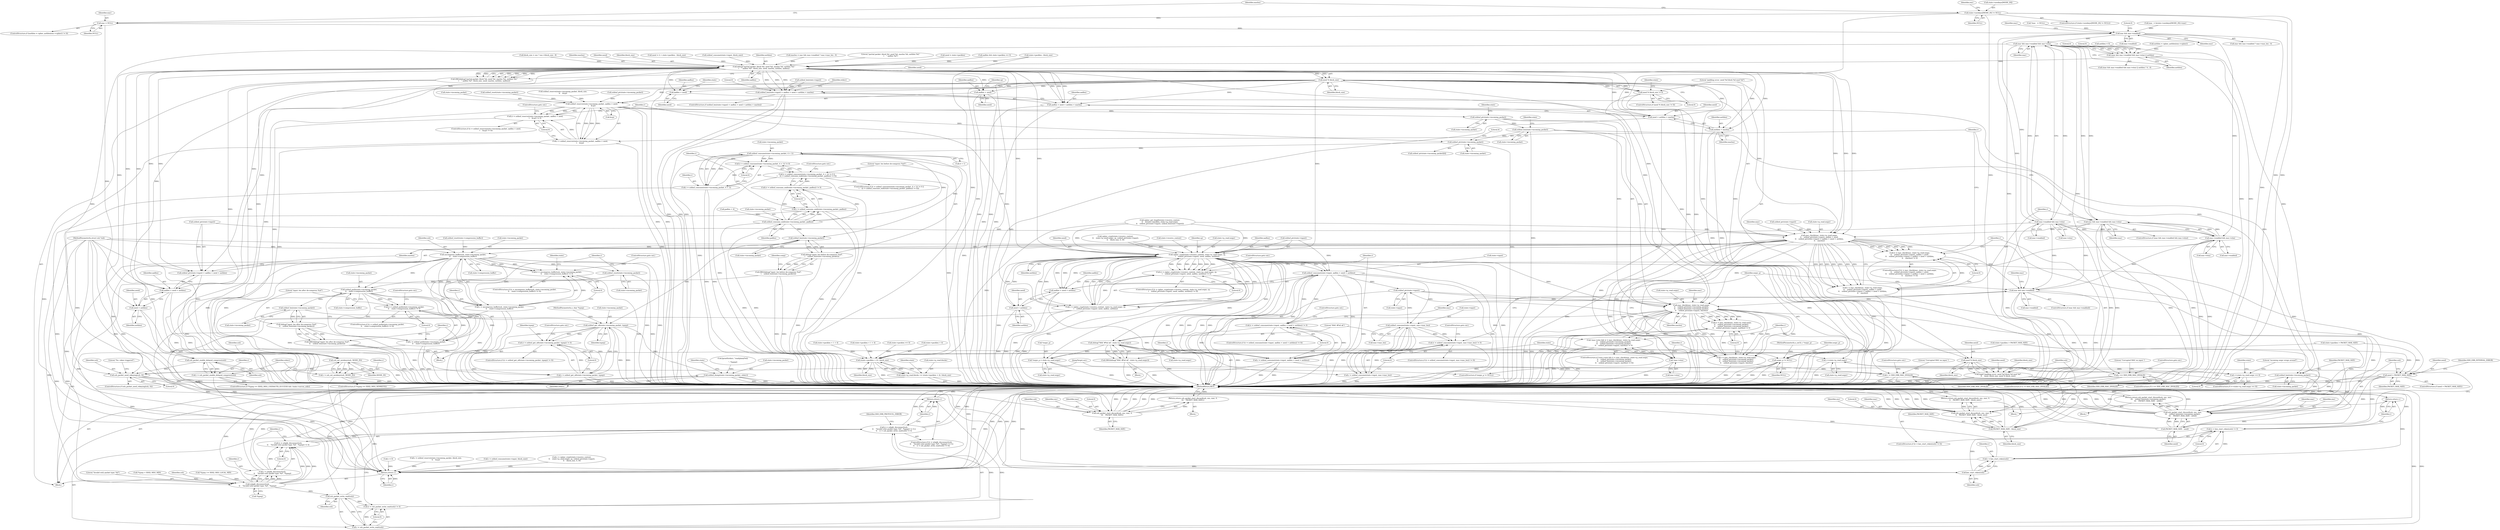 digraph "1_mindrot_28652bca29046f62c7045e933e6b931de1d16737_0@array" {
"1000162" [label="(Call,state->newkeys[MODE_IN] != NULL)"];
"1000209" [label="(Call,mac = NULL)"];
"1000215" [label="(Call,mac && mac->enabled)"];
"1000236" [label="(Call,mac && mac->enabled && mac->etm)"];
"1000235" [label="(Call,(mac && mac->enabled && mac->etm) || authlen)"];
"1000472" [label="(Call,debug(\"partial packet: block %d, need %d, maclen %d, authlen %d,\"\n\t    \" aadlen %d\", block_size, need, maclen, authlen, aadlen))"];
"1000471" [label="(Call,DBG(debug(\"partial packet: block %d, need %d, maclen %d, authlen %d,\"\n\t    \" aadlen %d\", block_size, need, maclen, authlen, aadlen)))"];
"1000481" [label="(Call,need % block_size)"];
"1000480" [label="(Call,need % block_size != 0)"];
"1000490" [label="(Call,need % block_size)"];
"1000486" [label="(Call,logit(\"padding error: need %d block %d mod %d\",\n\t\t    need, block_size, need % block_size))"];
"1000499" [label="(Call,PACKET_MAX_SIZE - block_size)"];
"1000494" [label="(Call,ssh_packet_start_discard(ssh, enc, mac, 0,\n\t\t    PACKET_MAX_SIZE - block_size))"];
"1000493" [label="(Return,return ssh_packet_start_discard(ssh, enc, mac, 0,\n\t\t    PACKET_MAX_SIZE - block_size);)"];
"1000503" [label="(Call,sshbuf_len(state->input) < aadlen + need + authlen + maclen)"];
"1000508" [label="(Call,aadlen + need + authlen + maclen)"];
"1000510" [label="(Call,need + authlen + maclen)"];
"1000540" [label="(Call,mac_check(mac, state->p_read.seqnr,\n\t\t    sshbuf_ptr(state->input), aadlen + need,\n\t\t    sshbuf_ptr(state->input) + aadlen + need + authlen,\n\t\t    maclen))"];
"1000537" [label="(Call,(r = mac_check(mac, state->p_read.seqnr,\n\t\t    sshbuf_ptr(state->input), aadlen + need,\n\t\t    sshbuf_ptr(state->input) + aadlen + need + authlen,\n\t\t    maclen)) != 0)"];
"1000538" [label="(Call,r = mac_check(mac, state->p_read.seqnr,\n\t\t    sshbuf_ptr(state->input), aadlen + need,\n\t\t    sshbuf_ptr(state->input) + aadlen + need + authlen,\n\t\t    maclen))"];
"1000568" [label="(Call,r == SSH_ERR_MAC_INVALID)"];
"1001009" [label="(Return,return r;)"];
"1000593" [label="(Call,cipher_crypt(state->receive_context, state->p_read.seqnr, cp,\n\t    sshbuf_ptr(state->input), need, aadlen, authlen))"];
"1000590" [label="(Call,(r = cipher_crypt(state->receive_context, state->p_read.seqnr, cp,\n\t    sshbuf_ptr(state->input), need, aadlen, authlen)) != 0)"];
"1000591" [label="(Call,r = cipher_crypt(state->receive_context, state->p_read.seqnr, cp,\n\t    sshbuf_ptr(state->input), need, aadlen, authlen))"];
"1000616" [label="(Call,sshbuf_consume(state->input, aadlen + need + authlen))"];
"1000613" [label="(Call,(r = sshbuf_consume(state->input, aadlen + need + authlen)) != 0)"];
"1000614" [label="(Call,r = sshbuf_consume(state->input, aadlen + need + authlen))"];
"1000666" [label="(Call,r != SSH_ERR_MAC_INVALID)"];
"1000658" [label="(Call,sshbuf_ptr(state->input))"];
"1000643" [label="(Call,mac_check(mac, state->p_read.seqnr,\n\t\t    sshbuf_ptr(state->incoming_packet),\n\t\t    sshbuf_len(state->incoming_packet),\n\t\t    sshbuf_ptr(state->input), maclen))"];
"1000640" [label="(Call,(r = mac_check(mac, state->p_read.seqnr,\n\t\t    sshbuf_ptr(state->incoming_packet),\n\t\t    sshbuf_len(state->incoming_packet),\n\t\t    sshbuf_ptr(state->input), maclen)) != 0)"];
"1000635" [label="(Call,!mac->etm && (r = mac_check(mac, state->p_read.seqnr,\n\t\t    sshbuf_ptr(state->incoming_packet),\n\t\t    sshbuf_len(state->incoming_packet),\n\t\t    sshbuf_ptr(state->input), maclen)) != 0)"];
"1000641" [label="(Call,r = mac_check(mac, state->p_read.seqnr,\n\t\t    sshbuf_ptr(state->incoming_packet),\n\t\t    sshbuf_len(state->incoming_packet),\n\t\t    sshbuf_ptr(state->input), maclen))"];
"1000679" [label="(Call,ssh_packet_start_discard(ssh, enc, mac,\n\t\t\t    sshbuf_len(state->incoming_packet),\n\t\t\t    PACKET_MAX_SIZE - need))"];
"1000678" [label="(Return,return ssh_packet_start_discard(ssh, enc, mac,\n\t\t\t    sshbuf_len(state->incoming_packet),\n\t\t\t    PACKET_MAX_SIZE - need);)"];
"1000691" [label="(Call,debug(\"MAC #%d ok\", state->p_read.seqnr))"];
"1000690" [label="(Call,DBG(debug(\"MAC #%d ok\", state->p_read.seqnr)))"];
"1000715" [label="(Call,*seqnr_p = state->p_read.seqnr)"];
"1000725" [label="(Call,++state->p_read.seqnr)"];
"1000724" [label="(Call,++state->p_read.seqnr == 0)"];
"1000702" [label="(Call,sshbuf_consume(state->input, mac->mac_len))"];
"1000699" [label="(Call,(r = sshbuf_consume(state->input, mac->mac_len)) != 0)"];
"1000700" [label="(Call,r = sshbuf_consume(state->input, mac->mac_len))"];
"1000620" [label="(Call,aadlen + need + authlen)"];
"1000622" [label="(Call,need + authlen)"];
"1000673" [label="(Call,need > PACKET_MAX_SIZE)"];
"1000687" [label="(Call,PACKET_MAX_SIZE - need)"];
"1000628" [label="(Call,mac && mac->enabled)"];
"1000551" [label="(Call,aadlen + need)"];
"1000554" [label="(Call,sshbuf_ptr(state->input) + aadlen + need + authlen)"];
"1000559" [label="(Call,aadlen + need + authlen)"];
"1000561" [label="(Call,need + authlen)"];
"1000578" [label="(Call,sshbuf_reserve(state->incoming_packet, aadlen + need,\n\t    &cp))"];
"1000575" [label="(Call,(r = sshbuf_reserve(state->incoming_packet, aadlen + need,\n\t    &cp)) != 0)"];
"1000576" [label="(Call,r = sshbuf_reserve(state->incoming_packet, aadlen + need,\n\t    &cp))"];
"1000650" [label="(Call,sshbuf_ptr(state->incoming_packet))"];
"1000654" [label="(Call,sshbuf_len(state->incoming_packet))"];
"1000683" [label="(Call,sshbuf_len(state->incoming_packet))"];
"1000779" [label="(Call,sshbuf_ptr(state->incoming_packet))"];
"1000818" [label="(Call,sshbuf_consume(state->incoming_packet, 4 + 1))"];
"1000815" [label="(Call,(r = sshbuf_consume(state->incoming_packet, 4 + 1)) != 0)"];
"1000814" [label="(Call,(r = sshbuf_consume(state->incoming_packet, 4 + 1)) != 0 ||\n\t    ((r = sshbuf_consume_end(state->incoming_packet, padlen)) != 0))"];
"1000816" [label="(Call,r = sshbuf_consume(state->incoming_packet, 4 + 1))"];
"1000829" [label="(Call,sshbuf_consume_end(state->incoming_packet, padlen))"];
"1000826" [label="(Call,(r = sshbuf_consume_end(state->incoming_packet, padlen)) != 0)"];
"1000827" [label="(Call,r = sshbuf_consume_end(state->incoming_packet, padlen))"];
"1000839" [label="(Call,sshbuf_len(state->incoming_packet))"];
"1000837" [label="(Call,debug(\"input: len before de-compress %zd\",\n\t    sshbuf_len(state->incoming_packet)))"];
"1000836" [label="(Call,DBG(debug(\"input: len before de-compress %zd\",\n\t    sshbuf_len(state->incoming_packet))))"];
"1000858" [label="(Call,uncompress_buffer(ssh, state->incoming_packet,\n\t\t    state->compression_buffer))"];
"1000855" [label="(Call,(r = uncompress_buffer(ssh, state->incoming_packet,\n\t\t    state->compression_buffer)) != 0)"];
"1000856" [label="(Call,r = uncompress_buffer(ssh, state->incoming_packet,\n\t\t    state->compression_buffer))"];
"1000868" [label="(Call,sshbuf_reset(state->incoming_packet))"];
"1000876" [label="(Call,sshbuf_putb(state->incoming_packet,\n\t\t    state->compression_buffer))"];
"1000873" [label="(Call,(r = sshbuf_putb(state->incoming_packet,\n\t\t    state->compression_buffer)) != 0)"];
"1000874" [label="(Call,r = sshbuf_putb(state->incoming_packet,\n\t\t    state->compression_buffer))"];
"1000888" [label="(Call,sshbuf_len(state->incoming_packet))"];
"1000886" [label="(Call,debug(\"input: len after de-compress %zd\",\n\t\t    sshbuf_len(state->incoming_packet)))"];
"1000885" [label="(Call,DBG(debug(\"input: len after de-compress %zd\",\n\t\t    sshbuf_len(state->incoming_packet))))"];
"1000896" [label="(Call,sshbuf_get_u8(state->incoming_packet, typep))"];
"1000893" [label="(Call,(r = sshbuf_get_u8(state->incoming_packet, typep)) != 0)"];
"1000894" [label="(Call,r = sshbuf_get_u8(state->incoming_packet, typep))"];
"1000981" [label="(Call,sshbuf_dump(state->incoming_packet, stderr))"];
"1000927" [label="(Call,sshpkt_disconnect(ssh,\n\t\t    \"Invalid ssh2 packet type: %d\", *typep))"];
"1000924" [label="(Call,(r = sshpkt_disconnect(ssh,\n\t\t    \"Invalid ssh2 packet type: %d\", *typep)) != 0)"];
"1000923" [label="(Call,(r = sshpkt_disconnect(ssh,\n\t\t    \"Invalid ssh2 packet type: %d\", *typep)) != 0 ||\n\t\t    (r = ssh_packet_write_wait(ssh)) != 0)"];
"1000925" [label="(Call,r = sshpkt_disconnect(ssh,\n\t\t    \"Invalid ssh2 packet type: %d\", *typep))"];
"1000939" [label="(Return,return r;)"];
"1000936" [label="(Call,ssh_packet_write_wait(ssh))"];
"1000933" [label="(Call,(r = ssh_packet_write_wait(ssh)) != 0)"];
"1000934" [label="(Call,r = ssh_packet_write_wait(ssh))"];
"1000954" [label="(Call,ssh_set_newkeys(ssh, MODE_IN))"];
"1000952" [label="(Call,r = ssh_set_newkeys(ssh, MODE_IN))"];
"1000992" [label="(Call,ssh_packet_need_rekeying(ssh, 0))"];
"1001003" [label="(Call,kex_start_rekex(ssh))"];
"1001000" [label="(Call,(r = kex_start_rekex(ssh)) != 0)"];
"1001001" [label="(Call,r = kex_start_rekex(ssh))"];
"1001006" [label="(Return,return r;)"];
"1000970" [label="(Call,ssh_packet_enable_delayed_compress(ssh))"];
"1000968" [label="(Call,r = ssh_packet_enable_delayed_compress(ssh))"];
"1000582" [label="(Call,aadlen + need)"];
"1000758" [label="(Call,(state->packlen + 4) / block_size)"];
"1000752" [label="(Call,state->p_read.blocks += (state->packlen + 4) / block_size)"];
"1000512" [label="(Call,authlen + maclen)"];
"1000427" [label="(Call,ssh_packet_start_discard(ssh, enc, mac, 0,\n\t\t\t    PACKET_MAX_SIZE))"];
"1000426" [label="(Return,return ssh_packet_start_discard(ssh, enc, mac, 0,\n\t\t\t    PACKET_MAX_SIZE);)"];
"1000526" [label="(Call,mac && mac->enabled && mac->etm)"];
"1000238" [label="(Call,mac->enabled && mac->etm)"];
"1000528" [label="(Call,mac->enabled && mac->etm)"];
"1000636" [label="(Call,!mac->etm)"];
"1000712" [label="(Call,seqnr_p != NULL)"];
"1000586" [label="(Identifier,cp)"];
"1000858" [label="(Call,uncompress_buffer(ssh, state->incoming_packet,\n\t\t    state->compression_buffer))"];
"1000597" [label="(Call,state->p_read.seqnr)"];
"1000608" [label="(Identifier,aadlen)"];
"1000630" [label="(Call,mac->enabled)"];
"1000837" [label="(Call,debug(\"input: len before de-compress %zd\",\n\t    sshbuf_len(state->incoming_packet)))"];
"1000527" [label="(Identifier,mac)"];
"1000224" [label="(Call,block_size = enc ? enc->block_size : 8)"];
"1000514" [label="(Identifier,maclen)"];
"1000678" [label="(Return,return ssh_packet_start_discard(ssh, enc, mac,\n\t\t\t    sshbuf_len(state->incoming_packet),\n\t\t\t    PACKET_MAX_SIZE - need);)"];
"1000485" [label="(Block,)"];
"1000659" [label="(Call,state->input)"];
"1000677" [label="(Identifier,SSH_ERR_INTERNAL_ERROR)"];
"1000723" [label="(ControlStructure,if (++state->p_read.seqnr == 0))"];
"1000936" [label="(Call,ssh_packet_write_wait(ssh))"];
"1000501" [label="(Identifier,block_size)"];
"1000643" [label="(Call,mac_check(mac, state->p_read.seqnr,\n\t\t    sshbuf_ptr(state->incoming_packet),\n\t\t    sshbuf_len(state->incoming_packet),\n\t\t    sshbuf_ptr(state->input), maclen))"];
"1000635" [label="(Call,!mac->etm && (r = mac_check(mac, state->p_read.seqnr,\n\t\t    sshbuf_ptr(state->incoming_packet),\n\t\t    sshbuf_len(state->incoming_packet),\n\t\t    sshbuf_ptr(state->input), maclen)) != 0)"];
"1000883" [label="(Literal,0)"];
"1001006" [label="(Return,return r;)"];
"1000925" [label="(Call,r = sshpkt_disconnect(ssh,\n\t\t    \"Invalid ssh2 packet type: %d\", *typep))"];
"1000658" [label="(Call,sshbuf_ptr(state->input))"];
"1000681" [label="(Identifier,enc)"];
"1000768" [label="(Identifier,state)"];
"1001004" [label="(Identifier,ssh)"];
"1000867" [label="(ControlStructure,goto out;)"];
"1000480" [label="(Call,need % block_size != 0)"];
"1000568" [label="(Call,r == SSH_ERR_MAC_INVALID)"];
"1000818" [label="(Call,sshbuf_consume(state->incoming_packet, 4 + 1))"];
"1000641" [label="(Call,r = mac_check(mac, state->p_read.seqnr,\n\t\t    sshbuf_ptr(state->incoming_packet),\n\t\t    sshbuf_len(state->incoming_packet),\n\t\t    sshbuf_ptr(state->input), maclen))"];
"1000486" [label="(Call,logit(\"padding error: need %d block %d mod %d\",\n\t\t    need, block_size, need % block_size))"];
"1000839" [label="(Call,sshbuf_len(state->incoming_packet))"];
"1000671" [label="(Literal,\"Corrupted MAC on input.\")"];
"1000428" [label="(Identifier,ssh)"];
"1000626" [label="(ControlStructure,goto out;)"];
"1000665" [label="(ControlStructure,if (r != SSH_ERR_MAC_INVALID))"];
"1000577" [label="(Identifier,r)"];
"1000512" [label="(Call,authlen + maclen)"];
"1000526" [label="(Call,mac && mac->enabled && mac->etm)"];
"1000985" [label="(Identifier,stderr)"];
"1000860" [label="(Call,state->incoming_packet)"];
"1000870" [label="(Identifier,state)"];
"1000616" [label="(Call,sshbuf_consume(state->input, aadlen + need + authlen))"];
"1000938" [label="(Literal,0)"];
"1000237" [label="(Identifier,mac)"];
"1000292" [label="(Call,state->packlen > PACKET_MAX_SIZE)"];
"1000569" [label="(Identifier,r)"];
"1001000" [label="(Call,(r = kex_start_rekex(ssh)) != 0)"];
"1000168" [label="(Identifier,NULL)"];
"1000560" [label="(Identifier,aadlen)"];
"1000506" [label="(Identifier,state)"];
"1000492" [label="(Identifier,block_size)"];
"1000822" [label="(Call,4 + 1)"];
"1000733" [label="(Literal,\"incoming seqnr wraps around\")"];
"1000624" [label="(Identifier,authlen)"];
"1000884" [label="(ControlStructure,goto out;)"];
"1000553" [label="(Identifier,need)"];
"1000573" [label="(ControlStructure,goto out;)"];
"1000603" [label="(Call,sshbuf_ptr(state->input))"];
"1000859" [label="(Identifier,ssh)"];
"1000680" [label="(Identifier,ssh)"];
"1000872" [label="(ControlStructure,if ((r = sshbuf_putb(state->incoming_packet,\n\t\t    state->compression_buffer)) != 0))"];
"1000764" [label="(Identifier,block_size)"];
"1000789" [label="(Call,padlen < 4)"];
"1000516" [label="(Literal,0)"];
"1000636" [label="(Call,!mac->etm)"];
"1001007" [label="(Identifier,r)"];
"1000874" [label="(Call,r = sshbuf_putb(state->incoming_packet,\n\t\t    state->compression_buffer))"];
"1000479" [label="(ControlStructure,if (need % block_size != 0))"];
"1000462" [label="(Call,need = 4 + state->packlen - block_size)"];
"1000437" [label="(Call,sshbuf_consume(state->input, block_size))"];
"1000829" [label="(Call,sshbuf_consume_end(state->incoming_packet, padlen))"];
"1001005" [label="(Literal,0)"];
"1000143" [label="(Call,*mac   = NULL)"];
"1000399" [label="(Call,state->packlen > PACKET_MAX_SIZE)"];
"1000583" [label="(Identifier,aadlen)"];
"1000565" [label="(Literal,0)"];
"1000496" [label="(Identifier,enc)"];
"1000542" [label="(Call,state->p_read.seqnr)"];
"1000429" [label="(Identifier,enc)"];
"1000490" [label="(Call,need % block_size)"];
"1000993" [label="(Identifier,ssh)"];
"1000223" [label="(Literal,0)"];
"1000927" [label="(Call,sshpkt_disconnect(ssh,\n\t\t    \"Invalid ssh2 packet type: %d\", *typep))"];
"1000716" [label="(Call,*seqnr_p)"];
"1000679" [label="(Call,ssh_packet_start_discard(ssh, enc, mac,\n\t\t\t    sshbuf_len(state->incoming_packet),\n\t\t\t    PACKET_MAX_SIZE - need))"];
"1000830" [label="(Call,state->incoming_packet)"];
"1000923" [label="(Call,(r = sshpkt_disconnect(ssh,\n\t\t    \"Invalid ssh2 packet type: %d\", *typep)) != 0 ||\n\t\t    (r = ssh_packet_write_wait(ssh)) != 0)"];
"1000487" [label="(Literal,\"padding error: need %d block %d mod %d\")"];
"1000660" [label="(Identifier,state)"];
"1000718" [label="(Call,state->p_read.seqnr)"];
"1000211" [label="(Identifier,NULL)"];
"1000246" [label="(Literal,4)"];
"1000976" [label="(Call,fprintf(stderr, \"read/plain[%d]:\r\n\", *typep))"];
"1000615" [label="(Identifier,r)"];
"1000895" [label="(Identifier,r)"];
"1000970" [label="(Call,ssh_packet_enable_delayed_compress(ssh))"];
"1000210" [label="(Identifier,mac)"];
"1000404" [label="(Block,)"];
"1000889" [label="(Call,state->incoming_packet)"];
"1000873" [label="(Call,(r = sshbuf_putb(state->incoming_packet,\n\t\t    state->compression_buffer)) != 0)"];
"1000814" [label="(Call,(r = sshbuf_consume(state->incoming_packet, 4 + 1)) != 0 ||\n\t    ((r = sshbuf_consume_end(state->incoming_packet, padlen)) != 0))"];
"1000645" [label="(Call,state->p_read.seqnr)"];
"1000588" [label="(ControlStructure,goto out;)"];
"1000607" [label="(Identifier,need)"];
"1000575" [label="(Call,(r = sshbuf_reserve(state->incoming_packet, aadlen + need,\n\t    &cp)) != 0)"];
"1000992" [label="(Call,ssh_packet_need_rekeying(ssh, 0))"];
"1000656" [label="(Identifier,state)"];
"1000493" [label="(Return,return ssh_packet_start_discard(ssh, enc, mac, 0,\n\t\t    PACKET_MAX_SIZE - block_size);)"];
"1000285" [label="(Call,state->packlen < 1 + 4)"];
"1000483" [label="(Identifier,block_size)"];
"1000667" [label="(Identifier,r)"];
"1000664" [label="(Block,)"];
"1000955" [label="(Identifier,ssh)"];
"1000614" [label="(Call,r = sshbuf_consume(state->input, aadlen + need + authlen))"];
"1000855" [label="(Call,(r = uncompress_buffer(ssh, state->incoming_packet,\n\t\t    state->compression_buffer)) != 0)"];
"1000982" [label="(Call,state->incoming_packet)"];
"1001010" [label="(Identifier,r)"];
"1000663" [label="(Literal,0)"];
"1000500" [label="(Identifier,PACKET_MAX_SIZE)"];
"1000725" [label="(Call,++state->p_read.seqnr)"];
"1000699" [label="(Call,(r = sshbuf_consume(state->input, mac->mac_len)) != 0)"];
"1000713" [label="(Identifier,seqnr_p)"];
"1000813" [label="(ControlStructure,if ((r = sshbuf_consume(state->incoming_packet, 4 + 1)) != 0 ||\n\t    ((r = sshbuf_consume_end(state->incoming_packet, padlen)) != 0)))"];
"1000235" [label="(Call,(mac && mac->enabled && mac->etm) || authlen)"];
"1000477" [label="(Identifier,authlen)"];
"1000212" [label="(Call,maclen = mac && mac->enabled ? mac->mac_len : 0)"];
"1000554" [label="(Call,sshbuf_ptr(state->input) + aadlen + need + authlen)"];
"1000973" [label="(Call,r = 0)"];
"1000952" [label="(Call,r = ssh_set_newkeys(ssh, MODE_IN))"];
"1000637" [label="(Call,mac->etm)"];
"1000589" [label="(ControlStructure,if ((r = cipher_crypt(state->receive_context, state->p_read.seqnr, cp,\n\t    sshbuf_ptr(state->input), need, aadlen, authlen)) != 0))"];
"1000115" [label="(MethodParameterIn,struct ssh *ssh)"];
"1000947" [label="(ControlStructure,if (*typep == SSH2_MSG_NEWKEYS))"];
"1000689" [label="(Identifier,need)"];
"1000875" [label="(Identifier,r)"];
"1000499" [label="(Call,PACKET_MAX_SIZE - block_size)"];
"1000528" [label="(Call,mac->enabled && mac->etm)"];
"1000703" [label="(Call,state->input)"];
"1000116" [label="(MethodParameterIn,u_char *typep)"];
"1000868" [label="(Call,sshbuf_reset(state->incoming_packet))"];
"1000717" [label="(Identifier,seqnr_p)"];
"1000715" [label="(Call,*seqnr_p = state->p_read.seqnr)"];
"1000673" [label="(Call,need > PACKET_MAX_SIZE)"];
"1000942" [label="(Identifier,SSH_ERR_PROTOCOL_ERROR)"];
"1000214" [label="(Call,mac && mac->enabled ? mac->mac_len : 0)"];
"1000572" [label="(Literal,\"Corrupted MAC on input.\")"];
"1000684" [label="(Call,state->incoming_packet)"];
"1000826" [label="(Call,(r = sshbuf_consume_end(state->incoming_packet, padlen)) != 0)"];
"1000688" [label="(Identifier,PACKET_MAX_SIZE)"];
"1000834" [label="(Literal,0)"];
"1000669" [label="(ControlStructure,goto out;)"];
"1000494" [label="(Call,ssh_packet_start_discard(ssh, enc, mac, 0,\n\t\t    PACKET_MAX_SIZE - block_size))"];
"1000473" [label="(Literal,\"partial packet: block %d, need %d, maclen %d, authlen %d,\"\n\t    \" aadlen %d\")"];
"1001003" [label="(Call,kex_start_rekex(ssh))"];
"1000885" [label="(Call,DBG(debug(\"input: len after de-compress %zd\",\n\t\t    sshbuf_len(state->incoming_packet))))"];
"1000816" [label="(Call,r = sshbuf_consume(state->incoming_packet, 4 + 1))"];
"1000968" [label="(Call,r = ssh_packet_enable_delayed_compress(ssh))"];
"1000320" [label="(Call,sshbuf_reset(state->incoming_packet))"];
"1000815" [label="(Call,(r = sshbuf_consume(state->incoming_packet, 4 + 1)) != 0)"];
"1000162" [label="(Call,state->newkeys[MODE_IN] != NULL)"];
"1000935" [label="(Identifier,r)"];
"1000576" [label="(Call,r = sshbuf_reserve(state->incoming_packet, aadlen + need,\n\t    &cp))"];
"1000247" [label="(Literal,0)"];
"1000117" [label="(MethodParameterIn,u_int32_t *seqnr_p)"];
"1000215" [label="(Call,mac && mac->enabled)"];
"1000539" [label="(Identifier,r)"];
"1000638" [label="(Identifier,mac)"];
"1000242" [label="(Call,mac->etm)"];
"1000854" [label="(ControlStructure,if ((r = uncompress_buffer(ssh, state->incoming_packet,\n\t\t    state->compression_buffer)) != 0))"];
"1000628" [label="(Call,mac && mac->enabled)"];
"1000929" [label="(Literal,\"Invalid ssh2 packet type: %d\")"];
"1000654" [label="(Call,sshbuf_len(state->incoming_packet))"];
"1000622" [label="(Call,need + authlen)"];
"1000651" [label="(Call,state->incoming_packet)"];
"1000347" [label="(Call,r = sshbuf_reserve(state->incoming_packet, block_size,\n\t\t    &cp))"];
"1000557" [label="(Identifier,state)"];
"1000502" [label="(ControlStructure,if (sshbuf_len(state->input) < aadlen + need + authlen + maclen))"];
"1000362" [label="(Call,cipher_crypt(state->receive_context,\n\t\t    state->p_send.seqnr, cp, sshbuf_ptr(state->input),\n\t\t    block_size, 0, 0))"];
"1000711" [label="(ControlStructure,if (seqnr_p != NULL))"];
"1000994" [label="(Literal,0)"];
"1000886" [label="(Call,debug(\"input: len after de-compress %zd\",\n\t\t    sshbuf_len(state->incoming_packet)))"];
"1000213" [label="(Identifier,maclen)"];
"1000498" [label="(Literal,0)"];
"1000724" [label="(Call,++state->p_read.seqnr == 0)"];
"1000482" [label="(Identifier,need)"];
"1000455" [label="(Call,need = state->packlen)"];
"1000863" [label="(Call,state->compression_buffer)"];
"1000509" [label="(Identifier,aadlen)"];
"1000349" [label="(Call,sshbuf_reserve(state->incoming_packet, block_size,\n\t\t    &cp))"];
"1000532" [label="(Call,mac->etm)"];
"1000845" [label="(Identifier,comp)"];
"1000838" [label="(Literal,\"input: len before de-compress %zd\")"];
"1000511" [label="(Identifier,need)"];
"1000780" [label="(Call,state->incoming_packet)"];
"1000180" [label="(Call,mac  = &state->newkeys[MODE_IN]->mac)"];
"1000887" [label="(Literal,\"input: len after de-compress %zd\")"];
"1000541" [label="(Identifier,mac)"];
"1000574" [label="(ControlStructure,if ((r = sshbuf_reserve(state->incoming_packet, aadlen + need,\n\t    &cp)) != 0))"];
"1000236" [label="(Call,mac && mac->enabled && mac->etm)"];
"1000779" [label="(Call,sshbuf_ptr(state->incoming_packet))"];
"1000587" [label="(Literal,0)"];
"1000932" [label="(Literal,0)"];
"1000954" [label="(Call,ssh_set_newkeys(ssh, MODE_IN))"];
"1000238" [label="(Call,mac->enabled && mac->etm)"];
"1000901" [label="(Literal,0)"];
"1000857" [label="(Identifier,r)"];
"1000249" [label="(Call,aadlen && state->packlen == 0)"];
"1000584" [label="(Identifier,need)"];
"1000481" [label="(Call,need % block_size)"];
"1000585" [label="(Call,&cp)"];
"1000466" [label="(Call,state->packlen - block_size)"];
"1000609" [label="(Identifier,authlen)"];
"1000392" [label="(Call,state->packlen < 1 + 4)"];
"1000939" [label="(Return,return r;)"];
"1000836" [label="(Call,DBG(debug(\"input: len before de-compress %zd\",\n\t    sshbuf_len(state->incoming_packet))))"];
"1000578" [label="(Call,sshbuf_reserve(state->incoming_packet, aadlen + need,\n\t    &cp))"];
"1000611" [label="(ControlStructure,goto out;)"];
"1000739" [label="(Identifier,state)"];
"1000435" [label="(Call,r = sshbuf_consume(state->input, block_size))"];
"1000427" [label="(Call,ssh_packet_start_discard(ssh, enc, mac, 0,\n\t\t\t    PACKET_MAX_SIZE))"];
"1000134" [label="(Call,authlen = 0)"];
"1000999" [label="(ControlStructure,if ((r = kex_start_rekex(ssh)) != 0))"];
"1000934" [label="(Call,r = ssh_packet_write_wait(ssh))"];
"1000497" [label="(Identifier,mac)"];
"1000906" [label="(Identifier,typep)"];
"1000489" [label="(Identifier,block_size)"];
"1000590" [label="(Call,(r = cipher_crypt(state->receive_context, state->p_read.seqnr, cp,\n\t    sshbuf_ptr(state->input), need, aadlen, authlen)) != 0)"];
"1000491" [label="(Identifier,need)"];
"1000902" [label="(ControlStructure,goto out;)"];
"1000731" [label="(Literal,0)"];
"1000559" [label="(Call,aadlen + need + authlen)"];
"1000432" [label="(Identifier,PACKET_MAX_SIZE)"];
"1000981" [label="(Call,sshbuf_dump(state->incoming_packet, stderr))"];
"1000662" [label="(Identifier,maclen)"];
"1000827" [label="(Call,r = sshbuf_consume_end(state->incoming_packet, padlen))"];
"1000969" [label="(Identifier,r)"];
"1000709" [label="(Literal,0)"];
"1000471" [label="(Call,DBG(debug(\"partial packet: block %d, need %d, maclen %d, authlen %d,\"\n\t    \" aadlen %d\", block_size, need, maclen, authlen, aadlen)))"];
"1000880" [label="(Call,state->compression_buffer)"];
"1000869" [label="(Call,state->incoming_packet)"];
"1000547" [label="(Call,sshbuf_ptr(state->input))"];
"1000513" [label="(Identifier,authlen)"];
"1000476" [label="(Identifier,maclen)"];
"1000682" [label="(Identifier,mac)"];
"1000642" [label="(Identifier,r)"];
"1000217" [label="(Call,mac->enabled)"];
"1000594" [label="(Call,state->receive_context)"];
"1000426" [label="(Return,return ssh_packet_start_discard(ssh, enc, mac, 0,\n\t\t\t    PACKET_MAX_SIZE);)"];
"1000552" [label="(Identifier,aadlen)"];
"1000953" [label="(Identifier,r)"];
"1000683" [label="(Call,sshbuf_len(state->incoming_packet))"];
"1000835" [label="(ControlStructure,goto out;)"];
"1000702" [label="(Call,sshbuf_consume(state->input, mac->mac_len))"];
"1000591" [label="(Call,r = cipher_crypt(state->receive_context, state->p_read.seqnr, cp,\n\t    sshbuf_ptr(state->input), need, aadlen, authlen))"];
"1000876" [label="(Call,sshbuf_putb(state->incoming_packet,\n\t\t    state->compression_buffer))"];
"1000692" [label="(Literal,\"MAC #%d ok\")"];
"1000988" [label="(Identifier,state)"];
"1000504" [label="(Call,sshbuf_len(state->input))"];
"1000171" [label="(Identifier,enc)"];
"1001009" [label="(Return,return r;)"];
"1000326" [label="(Call,state->packlen == 0)"];
"1000540" [label="(Call,mac_check(mac, state->p_read.seqnr,\n\t\t    sshbuf_ptr(state->input), aadlen + need,\n\t\t    sshbuf_ptr(state->input) + aadlen + need + authlen,\n\t\t    maclen))"];
"1000888" [label="(Call,sshbuf_len(state->incoming_packet))"];
"1000525" [label="(ControlStructure,if (mac && mac->enabled && mac->etm))"];
"1000930" [label="(Call,*typep)"];
"1000475" [label="(Identifier,need)"];
"1000956" [label="(Identifier,MODE_IN)"];
"1000430" [label="(Identifier,mac)"];
"1000592" [label="(Identifier,r)"];
"1000817" [label="(Identifier,r)"];
"1001001" [label="(Call,r = kex_start_rekex(ssh))"];
"1000672" [label="(ControlStructure,if (need > PACKET_MAX_SIZE))"];
"1000650" [label="(Call,sshbuf_ptr(state->incoming_packet))"];
"1000561" [label="(Call,need + authlen)"];
"1000644" [label="(Identifier,mac)"];
"1000239" [label="(Call,mac->enabled)"];
"1000221" [label="(Identifier,mac)"];
"1000386" [label="(Call,sshbuf_ptr(state->incoming_packet))"];
"1000866" [label="(Literal,0)"];
"1000161" [label="(ControlStructure,if (state->newkeys[MODE_IN] != NULL))"];
"1000478" [label="(Identifier,aadlen)"];
"1000668" [label="(Identifier,SSH_ERR_MAC_INVALID)"];
"1000510" [label="(Call,need + authlen + maclen)"];
"1000495" [label="(Identifier,ssh)"];
"1000245" [label="(Identifier,authlen)"];
"1000634" [label="(ControlStructure,if (!mac->etm && (r = mac_check(mac, state->p_read.seqnr,\n\t\t    sshbuf_ptr(state->incoming_packet),\n\t\t    sshbuf_len(state->incoming_packet),\n\t\t    sshbuf_ptr(state->input), maclen)) != 0))"];
"1000706" [label="(Call,mac->mac_len)"];
"1000712" [label="(Call,seqnr_p != NULL)"];
"1000602" [label="(Identifier,cp)"];
"1000593" [label="(Call,cipher_crypt(state->receive_context, state->p_read.seqnr, cp,\n\t    sshbuf_ptr(state->input), need, aadlen, authlen))"];
"1000564" [label="(Identifier,maclen)"];
"1000819" [label="(Call,state->incoming_packet)"];
"1000971" [label="(Identifier,ssh)"];
"1000655" [label="(Call,state->incoming_packet)"];
"1000555" [label="(Call,sshbuf_ptr(state->input))"];
"1000900" [label="(Identifier,typep)"];
"1000621" [label="(Identifier,aadlen)"];
"1000892" [label="(ControlStructure,if ((r = sshbuf_get_u8(state->incoming_packet, typep)) != 0))"];
"1000783" [label="(Literal,4)"];
"1000828" [label="(Identifier,r)"];
"1000640" [label="(Call,(r = mac_check(mac, state->p_read.seqnr,\n\t\t    sshbuf_ptr(state->incoming_packet),\n\t\t    sshbuf_len(state->incoming_packet),\n\t\t    sshbuf_ptr(state->input), maclen)) != 0)"];
"1000896" [label="(Call,sshbuf_get_u8(state->incoming_packet, typep))"];
"1000234" [label="(Call,(mac && mac->enabled && mac->etm) || authlen ? 4 : 0)"];
"1000752" [label="(Call,state->p_read.blocks += (state->packlen + 4) / block_size)"];
"1000913" [label="(Call,*typep < SSH2_MSG_MIN)"];
"1000484" [label="(Literal,0)"];
"1000856" [label="(Call,r = uncompress_buffer(ssh, state->incoming_packet,\n\t\t    state->compression_buffer))"];
"1000202" [label="(Call,authlen = cipher_authlen(enc->cipher))"];
"1000216" [label="(Identifier,mac)"];
"1000538" [label="(Call,r = mac_check(mac, state->p_read.seqnr,\n\t\t    sshbuf_ptr(state->input), aadlen + need,\n\t\t    sshbuf_ptr(state->input) + aadlen + need + authlen,\n\t\t    maclen))"];
"1000897" [label="(Call,state->incoming_packet)"];
"1000431" [label="(Literal,0)"];
"1000758" [label="(Call,(state->packlen + 4) / block_size)"];
"1000627" [label="(ControlStructure,if (mac && mac->enabled))"];
"1000582" [label="(Call,aadlen + need)"];
"1001011" [label="(MethodReturn,RET)"];
"1000209" [label="(Call,mac = NULL)"];
"1000612" [label="(ControlStructure,if ((r = sshbuf_consume(state->input, aadlen + need + authlen)) != 0))"];
"1000700" [label="(Call,r = sshbuf_consume(state->input, mac->mac_len))"];
"1000551" [label="(Call,aadlen + need)"];
"1000674" [label="(Identifier,need)"];
"1000840" [label="(Call,state->incoming_packet)"];
"1000893" [label="(Call,(r = sshbuf_get_u8(state->incoming_packet, typep)) != 0)"];
"1000567" [label="(ControlStructure,if (r == SSH_ERR_MAC_INVALID))"];
"1000623" [label="(Identifier,need)"];
"1000633" [label="(Block,)"];
"1000675" [label="(Identifier,PACKET_MAX_SIZE)"];
"1000529" [label="(Call,mac->enabled)"];
"1000118" [label="(Block,)"];
"1000690" [label="(Call,DBG(debug(\"MAC #%d ok\", state->p_read.seqnr)))"];
"1000691" [label="(Call,debug(\"MAC #%d ok\", state->p_read.seqnr))"];
"1000877" [label="(Call,state->incoming_packet)"];
"1000518" [label="(Identifier,stderr)"];
"1000928" [label="(Identifier,ssh)"];
"1000728" [label="(Identifier,state)"];
"1000536" [label="(ControlStructure,if ((r = mac_check(mac, state->p_read.seqnr,\n\t\t    sshbuf_ptr(state->input), aadlen + need,\n\t\t    sshbuf_ptr(state->input) + aadlen + need + authlen,\n\t\t    maclen)) != 0))"];
"1000778" [label="(Call,sshbuf_ptr(state->incoming_packet)[4])"];
"1001008" [label="(JumpTarget,out:)"];
"1000472" [label="(Call,debug(\"partial packet: block %d, need %d, maclen %d, authlen %d,\"\n\t    \" aadlen %d\", block_size, need, maclen, authlen, aadlen))"];
"1000259" [label="(Call,cipher_get_length(state->receive_context,\n\t\t    &state->packlen, state->p_read.seqnr,\n\t\t    sshbuf_ptr(state->input), sshbuf_len(state->input)))"];
"1000991" [label="(ControlStructure,if (ssh_packet_need_rekeying(ssh, 0)))"];
"1000850" [label="(Call,sshbuf_reset(state->compression_buffer))"];
"1000714" [label="(Identifier,NULL)"];
"1000726" [label="(Call,state->p_read.seqnr)"];
"1000894" [label="(Call,r = sshbuf_get_u8(state->incoming_packet, typep))"];
"1000687" [label="(Call,PACKET_MAX_SIZE - need)"];
"1000698" [label="(ControlStructure,if ((r = sshbuf_consume(state->input, mac->mac_len)) != 0))"];
"1000701" [label="(Identifier,r)"];
"1000537" [label="(Call,(r = mac_check(mac, state->p_read.seqnr,\n\t\t    sshbuf_ptr(state->input), aadlen + need,\n\t\t    sshbuf_ptr(state->input) + aadlen + need + authlen,\n\t\t    maclen)) != 0)"];
"1000759" [label="(Call,state->packlen + 4)"];
"1000629" [label="(Identifier,mac)"];
"1000710" [label="(ControlStructure,goto out;)"];
"1000503" [label="(Call,sshbuf_len(state->input) < aadlen + need + authlen + maclen)"];
"1000617" [label="(Call,state->input)"];
"1000937" [label="(Identifier,ssh)"];
"1000474" [label="(Identifier,block_size)"];
"1000753" [label="(Call,state->p_read.blocks)"];
"1000977" [label="(Identifier,stderr)"];
"1000610" [label="(Literal,0)"];
"1000833" [label="(Identifier,padlen)"];
"1000360" [label="(Call,r = cipher_crypt(state->receive_context,\n\t\t    state->p_send.seqnr, cp, sshbuf_ptr(state->input),\n\t\t    block_size, 0, 0))"];
"1000924" [label="(Call,(r = sshpkt_disconnect(ssh,\n\t\t    \"Invalid ssh2 packet type: %d\", *typep)) != 0)"];
"1000926" [label="(Identifier,r)"];
"1000933" [label="(Call,(r = ssh_packet_write_wait(ssh)) != 0)"];
"1000562" [label="(Identifier,need)"];
"1000200" [label="(ControlStructure,if ((authlen = cipher_authlen(enc->cipher)) != 0))"];
"1000849" [label="(Block,)"];
"1000693" [label="(Call,state->p_read.seqnr)"];
"1000163" [label="(Call,state->newkeys[MODE_IN])"];
"1000563" [label="(Identifier,authlen)"];
"1000613" [label="(Call,(r = sshbuf_consume(state->input, aadlen + need + authlen)) != 0)"];
"1000488" [label="(Identifier,need)"];
"1000940" [label="(Identifier,r)"];
"1000917" [label="(Call,*typep >= SSH2_MSG_LOCAL_MIN)"];
"1000620" [label="(Call,aadlen + need + authlen)"];
"1000570" [label="(Identifier,SSH_ERR_MAC_INVALID)"];
"1000579" [label="(Call,state->incoming_packet)"];
"1000922" [label="(ControlStructure,if ((r = sshpkt_disconnect(ssh,\n\t\t    \"Invalid ssh2 packet type: %d\", *typep)) != 0 ||\n\t\t    (r = ssh_packet_write_wait(ssh)) != 0))"];
"1000997" [label="(Literal,\"%s: rekex triggered\")"];
"1001002" [label="(Identifier,r)"];
"1000625" [label="(Literal,0)"];
"1000958" [label="(ControlStructure,if (*typep == SSH2_MSG_USERAUTH_SUCCESS && !state->server_side))"];
"1000666" [label="(Call,r != SSH_ERR_MAC_INVALID)"];
"1000508" [label="(Call,aadlen + need + authlen + maclen)"];
"1000825" [label="(Literal,0)"];
"1000162" -> "1000161"  [label="AST: "];
"1000162" -> "1000168"  [label="CFG: "];
"1000163" -> "1000162"  [label="AST: "];
"1000168" -> "1000162"  [label="AST: "];
"1000171" -> "1000162"  [label="CFG: "];
"1000213" -> "1000162"  [label="CFG: "];
"1000162" -> "1001011"  [label="DDG: "];
"1000162" -> "1001011"  [label="DDG: "];
"1000162" -> "1001011"  [label="DDG: "];
"1000162" -> "1000209"  [label="DDG: "];
"1000162" -> "1000712"  [label="DDG: "];
"1000209" -> "1000200"  [label="AST: "];
"1000209" -> "1000211"  [label="CFG: "];
"1000210" -> "1000209"  [label="AST: "];
"1000211" -> "1000209"  [label="AST: "];
"1000213" -> "1000209"  [label="CFG: "];
"1000209" -> "1001011"  [label="DDG: "];
"1000209" -> "1000215"  [label="DDG: "];
"1000215" -> "1000214"  [label="AST: "];
"1000215" -> "1000216"  [label="CFG: "];
"1000215" -> "1000217"  [label="CFG: "];
"1000216" -> "1000215"  [label="AST: "];
"1000217" -> "1000215"  [label="AST: "];
"1000221" -> "1000215"  [label="CFG: "];
"1000223" -> "1000215"  [label="CFG: "];
"1000215" -> "1001011"  [label="DDG: "];
"1000143" -> "1000215"  [label="DDG: "];
"1000180" -> "1000215"  [label="DDG: "];
"1000215" -> "1000236"  [label="DDG: "];
"1000215" -> "1000238"  [label="DDG: "];
"1000215" -> "1000528"  [label="DDG: "];
"1000215" -> "1000628"  [label="DDG: "];
"1000236" -> "1000235"  [label="AST: "];
"1000236" -> "1000237"  [label="CFG: "];
"1000236" -> "1000238"  [label="CFG: "];
"1000237" -> "1000236"  [label="AST: "];
"1000238" -> "1000236"  [label="AST: "];
"1000245" -> "1000236"  [label="CFG: "];
"1000235" -> "1000236"  [label="CFG: "];
"1000236" -> "1001011"  [label="DDG: "];
"1000236" -> "1001011"  [label="DDG: "];
"1000236" -> "1000235"  [label="DDG: "];
"1000236" -> "1000235"  [label="DDG: "];
"1000238" -> "1000236"  [label="DDG: "];
"1000238" -> "1000236"  [label="DDG: "];
"1000236" -> "1000427"  [label="DDG: "];
"1000236" -> "1000494"  [label="DDG: "];
"1000236" -> "1000526"  [label="DDG: "];
"1000236" -> "1000526"  [label="DDG: "];
"1000235" -> "1000234"  [label="AST: "];
"1000235" -> "1000245"  [label="CFG: "];
"1000245" -> "1000235"  [label="AST: "];
"1000246" -> "1000235"  [label="CFG: "];
"1000247" -> "1000235"  [label="CFG: "];
"1000235" -> "1001011"  [label="DDG: "];
"1000235" -> "1001011"  [label="DDG: "];
"1000202" -> "1000235"  [label="DDG: "];
"1000134" -> "1000235"  [label="DDG: "];
"1000235" -> "1000472"  [label="DDG: "];
"1000472" -> "1000471"  [label="AST: "];
"1000472" -> "1000478"  [label="CFG: "];
"1000473" -> "1000472"  [label="AST: "];
"1000474" -> "1000472"  [label="AST: "];
"1000475" -> "1000472"  [label="AST: "];
"1000476" -> "1000472"  [label="AST: "];
"1000477" -> "1000472"  [label="AST: "];
"1000478" -> "1000472"  [label="AST: "];
"1000471" -> "1000472"  [label="CFG: "];
"1000472" -> "1001011"  [label="DDG: "];
"1000472" -> "1001011"  [label="DDG: "];
"1000472" -> "1001011"  [label="DDG: "];
"1000472" -> "1000471"  [label="DDG: "];
"1000472" -> "1000471"  [label="DDG: "];
"1000472" -> "1000471"  [label="DDG: "];
"1000472" -> "1000471"  [label="DDG: "];
"1000472" -> "1000471"  [label="DDG: "];
"1000472" -> "1000471"  [label="DDG: "];
"1000224" -> "1000472"  [label="DDG: "];
"1000437" -> "1000472"  [label="DDG: "];
"1000466" -> "1000472"  [label="DDG: "];
"1000462" -> "1000472"  [label="DDG: "];
"1000455" -> "1000472"  [label="DDG: "];
"1000212" -> "1000472"  [label="DDG: "];
"1000249" -> "1000472"  [label="DDG: "];
"1000472" -> "1000481"  [label="DDG: "];
"1000472" -> "1000481"  [label="DDG: "];
"1000472" -> "1000503"  [label="DDG: "];
"1000472" -> "1000503"  [label="DDG: "];
"1000472" -> "1000503"  [label="DDG: "];
"1000472" -> "1000508"  [label="DDG: "];
"1000472" -> "1000508"  [label="DDG: "];
"1000472" -> "1000508"  [label="DDG: "];
"1000472" -> "1000510"  [label="DDG: "];
"1000472" -> "1000510"  [label="DDG: "];
"1000472" -> "1000512"  [label="DDG: "];
"1000472" -> "1000512"  [label="DDG: "];
"1000472" -> "1000540"  [label="DDG: "];
"1000472" -> "1000540"  [label="DDG: "];
"1000472" -> "1000540"  [label="DDG: "];
"1000472" -> "1000551"  [label="DDG: "];
"1000472" -> "1000554"  [label="DDG: "];
"1000472" -> "1000554"  [label="DDG: "];
"1000472" -> "1000559"  [label="DDG: "];
"1000472" -> "1000559"  [label="DDG: "];
"1000472" -> "1000561"  [label="DDG: "];
"1000472" -> "1000578"  [label="DDG: "];
"1000472" -> "1000582"  [label="DDG: "];
"1000472" -> "1000593"  [label="DDG: "];
"1000472" -> "1000593"  [label="DDG: "];
"1000472" -> "1000643"  [label="DDG: "];
"1000471" -> "1000118"  [label="AST: "];
"1000482" -> "1000471"  [label="CFG: "];
"1000471" -> "1001011"  [label="DDG: "];
"1000471" -> "1001011"  [label="DDG: "];
"1000481" -> "1000480"  [label="AST: "];
"1000481" -> "1000483"  [label="CFG: "];
"1000482" -> "1000481"  [label="AST: "];
"1000483" -> "1000481"  [label="AST: "];
"1000484" -> "1000481"  [label="CFG: "];
"1000481" -> "1001011"  [label="DDG: "];
"1000481" -> "1000480"  [label="DDG: "];
"1000481" -> "1000480"  [label="DDG: "];
"1000481" -> "1000490"  [label="DDG: "];
"1000481" -> "1000490"  [label="DDG: "];
"1000481" -> "1000503"  [label="DDG: "];
"1000481" -> "1000508"  [label="DDG: "];
"1000481" -> "1000510"  [label="DDG: "];
"1000481" -> "1000540"  [label="DDG: "];
"1000481" -> "1000551"  [label="DDG: "];
"1000481" -> "1000554"  [label="DDG: "];
"1000481" -> "1000559"  [label="DDG: "];
"1000481" -> "1000561"  [label="DDG: "];
"1000481" -> "1000578"  [label="DDG: "];
"1000481" -> "1000582"  [label="DDG: "];
"1000481" -> "1000593"  [label="DDG: "];
"1000481" -> "1000758"  [label="DDG: "];
"1000480" -> "1000479"  [label="AST: "];
"1000480" -> "1000484"  [label="CFG: "];
"1000484" -> "1000480"  [label="AST: "];
"1000487" -> "1000480"  [label="CFG: "];
"1000506" -> "1000480"  [label="CFG: "];
"1000480" -> "1001011"  [label="DDG: "];
"1000480" -> "1001011"  [label="DDG: "];
"1000490" -> "1000486"  [label="AST: "];
"1000490" -> "1000492"  [label="CFG: "];
"1000491" -> "1000490"  [label="AST: "];
"1000492" -> "1000490"  [label="AST: "];
"1000486" -> "1000490"  [label="CFG: "];
"1000490" -> "1000486"  [label="DDG: "];
"1000490" -> "1000486"  [label="DDG: "];
"1000486" -> "1000485"  [label="AST: "];
"1000487" -> "1000486"  [label="AST: "];
"1000488" -> "1000486"  [label="AST: "];
"1000489" -> "1000486"  [label="AST: "];
"1000495" -> "1000486"  [label="CFG: "];
"1000486" -> "1001011"  [label="DDG: "];
"1000486" -> "1001011"  [label="DDG: "];
"1000486" -> "1001011"  [label="DDG: "];
"1000486" -> "1000499"  [label="DDG: "];
"1000499" -> "1000494"  [label="AST: "];
"1000499" -> "1000501"  [label="CFG: "];
"1000500" -> "1000499"  [label="AST: "];
"1000501" -> "1000499"  [label="AST: "];
"1000494" -> "1000499"  [label="CFG: "];
"1000499" -> "1001011"  [label="DDG: "];
"1000499" -> "1001011"  [label="DDG: "];
"1000499" -> "1000494"  [label="DDG: "];
"1000499" -> "1000494"  [label="DDG: "];
"1000292" -> "1000499"  [label="DDG: "];
"1000399" -> "1000499"  [label="DDG: "];
"1000494" -> "1000493"  [label="AST: "];
"1000495" -> "1000494"  [label="AST: "];
"1000496" -> "1000494"  [label="AST: "];
"1000497" -> "1000494"  [label="AST: "];
"1000498" -> "1000494"  [label="AST: "];
"1000493" -> "1000494"  [label="CFG: "];
"1000494" -> "1001011"  [label="DDG: "];
"1000494" -> "1001011"  [label="DDG: "];
"1000494" -> "1001011"  [label="DDG: "];
"1000494" -> "1001011"  [label="DDG: "];
"1000494" -> "1001011"  [label="DDG: "];
"1000494" -> "1000493"  [label="DDG: "];
"1000115" -> "1000494"  [label="DDG: "];
"1000493" -> "1000485"  [label="AST: "];
"1001011" -> "1000493"  [label="CFG: "];
"1000493" -> "1001011"  [label="DDG: "];
"1000503" -> "1000502"  [label="AST: "];
"1000503" -> "1000508"  [label="CFG: "];
"1000504" -> "1000503"  [label="AST: "];
"1000508" -> "1000503"  [label="AST: "];
"1000516" -> "1000503"  [label="CFG: "];
"1000518" -> "1000503"  [label="CFG: "];
"1000503" -> "1001011"  [label="DDG: "];
"1000503" -> "1001011"  [label="DDG: "];
"1000503" -> "1001011"  [label="DDG: "];
"1000504" -> "1000503"  [label="DDG: "];
"1000508" -> "1000510"  [label="CFG: "];
"1000509" -> "1000508"  [label="AST: "];
"1000510" -> "1000508"  [label="AST: "];
"1000508" -> "1001011"  [label="DDG: "];
"1000508" -> "1001011"  [label="DDG: "];
"1000510" -> "1000512"  [label="CFG: "];
"1000511" -> "1000510"  [label="AST: "];
"1000512" -> "1000510"  [label="AST: "];
"1000510" -> "1001011"  [label="DDG: "];
"1000510" -> "1001011"  [label="DDG: "];
"1000540" -> "1000538"  [label="AST: "];
"1000540" -> "1000564"  [label="CFG: "];
"1000541" -> "1000540"  [label="AST: "];
"1000542" -> "1000540"  [label="AST: "];
"1000547" -> "1000540"  [label="AST: "];
"1000551" -> "1000540"  [label="AST: "];
"1000554" -> "1000540"  [label="AST: "];
"1000564" -> "1000540"  [label="AST: "];
"1000538" -> "1000540"  [label="CFG: "];
"1000540" -> "1001011"  [label="DDG: "];
"1000540" -> "1001011"  [label="DDG: "];
"1000540" -> "1001011"  [label="DDG: "];
"1000540" -> "1001011"  [label="DDG: "];
"1000540" -> "1001011"  [label="DDG: "];
"1000540" -> "1001011"  [label="DDG: "];
"1000540" -> "1000537"  [label="DDG: "];
"1000540" -> "1000537"  [label="DDG: "];
"1000540" -> "1000537"  [label="DDG: "];
"1000540" -> "1000537"  [label="DDG: "];
"1000540" -> "1000537"  [label="DDG: "];
"1000540" -> "1000537"  [label="DDG: "];
"1000540" -> "1000538"  [label="DDG: "];
"1000540" -> "1000538"  [label="DDG: "];
"1000540" -> "1000538"  [label="DDG: "];
"1000540" -> "1000538"  [label="DDG: "];
"1000540" -> "1000538"  [label="DDG: "];
"1000540" -> "1000538"  [label="DDG: "];
"1000526" -> "1000540"  [label="DDG: "];
"1000259" -> "1000540"  [label="DDG: "];
"1000547" -> "1000540"  [label="DDG: "];
"1000555" -> "1000540"  [label="DDG: "];
"1000540" -> "1000593"  [label="DDG: "];
"1000540" -> "1000628"  [label="DDG: "];
"1000540" -> "1000643"  [label="DDG: "];
"1000537" -> "1000536"  [label="AST: "];
"1000537" -> "1000565"  [label="CFG: "];
"1000538" -> "1000537"  [label="AST: "];
"1000565" -> "1000537"  [label="AST: "];
"1000569" -> "1000537"  [label="CFG: "];
"1000577" -> "1000537"  [label="CFG: "];
"1000537" -> "1001011"  [label="DDG: "];
"1000538" -> "1000537"  [label="DDG: "];
"1000539" -> "1000538"  [label="AST: "];
"1000565" -> "1000538"  [label="CFG: "];
"1000538" -> "1001011"  [label="DDG: "];
"1000538" -> "1000568"  [label="DDG: "];
"1000568" -> "1000567"  [label="AST: "];
"1000568" -> "1000570"  [label="CFG: "];
"1000569" -> "1000568"  [label="AST: "];
"1000570" -> "1000568"  [label="AST: "];
"1000572" -> "1000568"  [label="CFG: "];
"1000573" -> "1000568"  [label="CFG: "];
"1000568" -> "1001011"  [label="DDG: "];
"1000568" -> "1001011"  [label="DDG: "];
"1000568" -> "1001011"  [label="DDG: "];
"1000568" -> "1001009"  [label="DDG: "];
"1001009" -> "1000118"  [label="AST: "];
"1001009" -> "1001010"  [label="CFG: "];
"1001010" -> "1001009"  [label="AST: "];
"1001011" -> "1001009"  [label="CFG: "];
"1001009" -> "1001011"  [label="DDG: "];
"1001010" -> "1001009"  [label="DDG: "];
"1000856" -> "1001009"  [label="DDG: "];
"1000952" -> "1001009"  [label="DDG: "];
"1000968" -> "1001009"  [label="DDG: "];
"1000816" -> "1001009"  [label="DDG: "];
"1000614" -> "1001009"  [label="DDG: "];
"1000827" -> "1001009"  [label="DDG: "];
"1001001" -> "1001009"  [label="DDG: "];
"1000874" -> "1001009"  [label="DDG: "];
"1000666" -> "1001009"  [label="DDG: "];
"1000435" -> "1001009"  [label="DDG: "];
"1000360" -> "1001009"  [label="DDG: "];
"1000576" -> "1001009"  [label="DDG: "];
"1000894" -> "1001009"  [label="DDG: "];
"1000973" -> "1001009"  [label="DDG: "];
"1000700" -> "1001009"  [label="DDG: "];
"1000347" -> "1001009"  [label="DDG: "];
"1000591" -> "1001009"  [label="DDG: "];
"1000593" -> "1000591"  [label="AST: "];
"1000593" -> "1000609"  [label="CFG: "];
"1000594" -> "1000593"  [label="AST: "];
"1000597" -> "1000593"  [label="AST: "];
"1000602" -> "1000593"  [label="AST: "];
"1000603" -> "1000593"  [label="AST: "];
"1000607" -> "1000593"  [label="AST: "];
"1000608" -> "1000593"  [label="AST: "];
"1000609" -> "1000593"  [label="AST: "];
"1000591" -> "1000593"  [label="CFG: "];
"1000593" -> "1001011"  [label="DDG: "];
"1000593" -> "1001011"  [label="DDG: "];
"1000593" -> "1001011"  [label="DDG: "];
"1000593" -> "1001011"  [label="DDG: "];
"1000593" -> "1001011"  [label="DDG: "];
"1000593" -> "1001011"  [label="DDG: "];
"1000593" -> "1001011"  [label="DDG: "];
"1000593" -> "1000590"  [label="DDG: "];
"1000593" -> "1000590"  [label="DDG: "];
"1000593" -> "1000590"  [label="DDG: "];
"1000593" -> "1000590"  [label="DDG: "];
"1000593" -> "1000590"  [label="DDG: "];
"1000593" -> "1000590"  [label="DDG: "];
"1000593" -> "1000590"  [label="DDG: "];
"1000593" -> "1000591"  [label="DDG: "];
"1000593" -> "1000591"  [label="DDG: "];
"1000593" -> "1000591"  [label="DDG: "];
"1000593" -> "1000591"  [label="DDG: "];
"1000593" -> "1000591"  [label="DDG: "];
"1000593" -> "1000591"  [label="DDG: "];
"1000593" -> "1000591"  [label="DDG: "];
"1000259" -> "1000593"  [label="DDG: "];
"1000259" -> "1000593"  [label="DDG: "];
"1000362" -> "1000593"  [label="DDG: "];
"1000362" -> "1000593"  [label="DDG: "];
"1000603" -> "1000593"  [label="DDG: "];
"1000593" -> "1000616"  [label="DDG: "];
"1000593" -> "1000616"  [label="DDG: "];
"1000593" -> "1000616"  [label="DDG: "];
"1000593" -> "1000620"  [label="DDG: "];
"1000593" -> "1000620"  [label="DDG: "];
"1000593" -> "1000620"  [label="DDG: "];
"1000593" -> "1000622"  [label="DDG: "];
"1000593" -> "1000622"  [label="DDG: "];
"1000593" -> "1000643"  [label="DDG: "];
"1000593" -> "1000673"  [label="DDG: "];
"1000593" -> "1000691"  [label="DDG: "];
"1000593" -> "1000715"  [label="DDG: "];
"1000593" -> "1000725"  [label="DDG: "];
"1000590" -> "1000589"  [label="AST: "];
"1000590" -> "1000610"  [label="CFG: "];
"1000591" -> "1000590"  [label="AST: "];
"1000610" -> "1000590"  [label="AST: "];
"1000611" -> "1000590"  [label="CFG: "];
"1000615" -> "1000590"  [label="CFG: "];
"1000590" -> "1001011"  [label="DDG: "];
"1000591" -> "1000590"  [label="DDG: "];
"1000592" -> "1000591"  [label="AST: "];
"1000610" -> "1000591"  [label="CFG: "];
"1000591" -> "1001011"  [label="DDG: "];
"1000591" -> "1001011"  [label="DDG: "];
"1000616" -> "1000614"  [label="AST: "];
"1000616" -> "1000620"  [label="CFG: "];
"1000617" -> "1000616"  [label="AST: "];
"1000620" -> "1000616"  [label="AST: "];
"1000614" -> "1000616"  [label="CFG: "];
"1000616" -> "1001011"  [label="DDG: "];
"1000616" -> "1001011"  [label="DDG: "];
"1000616" -> "1000613"  [label="DDG: "];
"1000616" -> "1000613"  [label="DDG: "];
"1000616" -> "1000614"  [label="DDG: "];
"1000616" -> "1000614"  [label="DDG: "];
"1000603" -> "1000616"  [label="DDG: "];
"1000616" -> "1000658"  [label="DDG: "];
"1000616" -> "1000702"  [label="DDG: "];
"1000613" -> "1000612"  [label="AST: "];
"1000613" -> "1000625"  [label="CFG: "];
"1000614" -> "1000613"  [label="AST: "];
"1000625" -> "1000613"  [label="AST: "];
"1000626" -> "1000613"  [label="CFG: "];
"1000629" -> "1000613"  [label="CFG: "];
"1000613" -> "1001011"  [label="DDG: "];
"1000614" -> "1000613"  [label="DDG: "];
"1000615" -> "1000614"  [label="AST: "];
"1000625" -> "1000614"  [label="CFG: "];
"1000614" -> "1001011"  [label="DDG: "];
"1000614" -> "1001011"  [label="DDG: "];
"1000614" -> "1000666"  [label="DDG: "];
"1000666" -> "1000665"  [label="AST: "];
"1000666" -> "1000668"  [label="CFG: "];
"1000667" -> "1000666"  [label="AST: "];
"1000668" -> "1000666"  [label="AST: "];
"1000669" -> "1000666"  [label="CFG: "];
"1000671" -> "1000666"  [label="CFG: "];
"1000666" -> "1001011"  [label="DDG: "];
"1000666" -> "1001011"  [label="DDG: "];
"1000666" -> "1001011"  [label="DDG: "];
"1000641" -> "1000666"  [label="DDG: "];
"1000658" -> "1000643"  [label="AST: "];
"1000658" -> "1000659"  [label="CFG: "];
"1000659" -> "1000658"  [label="AST: "];
"1000662" -> "1000658"  [label="CFG: "];
"1000658" -> "1001011"  [label="DDG: "];
"1000658" -> "1000643"  [label="DDG: "];
"1000658" -> "1000702"  [label="DDG: "];
"1000643" -> "1000641"  [label="AST: "];
"1000643" -> "1000662"  [label="CFG: "];
"1000644" -> "1000643"  [label="AST: "];
"1000645" -> "1000643"  [label="AST: "];
"1000650" -> "1000643"  [label="AST: "];
"1000654" -> "1000643"  [label="AST: "];
"1000662" -> "1000643"  [label="AST: "];
"1000641" -> "1000643"  [label="CFG: "];
"1000643" -> "1001011"  [label="DDG: "];
"1000643" -> "1001011"  [label="DDG: "];
"1000643" -> "1001011"  [label="DDG: "];
"1000643" -> "1001011"  [label="DDG: "];
"1000643" -> "1001011"  [label="DDG: "];
"1000643" -> "1001011"  [label="DDG: "];
"1000643" -> "1000640"  [label="DDG: "];
"1000643" -> "1000640"  [label="DDG: "];
"1000643" -> "1000640"  [label="DDG: "];
"1000643" -> "1000640"  [label="DDG: "];
"1000643" -> "1000640"  [label="DDG: "];
"1000643" -> "1000640"  [label="DDG: "];
"1000643" -> "1000641"  [label="DDG: "];
"1000643" -> "1000641"  [label="DDG: "];
"1000643" -> "1000641"  [label="DDG: "];
"1000643" -> "1000641"  [label="DDG: "];
"1000643" -> "1000641"  [label="DDG: "];
"1000643" -> "1000641"  [label="DDG: "];
"1000628" -> "1000643"  [label="DDG: "];
"1000650" -> "1000643"  [label="DDG: "];
"1000654" -> "1000643"  [label="DDG: "];
"1000643" -> "1000679"  [label="DDG: "];
"1000643" -> "1000691"  [label="DDG: "];
"1000640" -> "1000635"  [label="AST: "];
"1000640" -> "1000663"  [label="CFG: "];
"1000641" -> "1000640"  [label="AST: "];
"1000663" -> "1000640"  [label="AST: "];
"1000635" -> "1000640"  [label="CFG: "];
"1000640" -> "1000635"  [label="DDG: "];
"1000641" -> "1000640"  [label="DDG: "];
"1000635" -> "1000634"  [label="AST: "];
"1000635" -> "1000636"  [label="CFG: "];
"1000636" -> "1000635"  [label="AST: "];
"1000667" -> "1000635"  [label="CFG: "];
"1000692" -> "1000635"  [label="CFG: "];
"1000635" -> "1001011"  [label="DDG: "];
"1000635" -> "1001011"  [label="DDG: "];
"1000635" -> "1001011"  [label="DDG: "];
"1000636" -> "1000635"  [label="DDG: "];
"1000642" -> "1000641"  [label="AST: "];
"1000663" -> "1000641"  [label="CFG: "];
"1000641" -> "1001011"  [label="DDG: "];
"1000679" -> "1000678"  [label="AST: "];
"1000679" -> "1000687"  [label="CFG: "];
"1000680" -> "1000679"  [label="AST: "];
"1000681" -> "1000679"  [label="AST: "];
"1000682" -> "1000679"  [label="AST: "];
"1000683" -> "1000679"  [label="AST: "];
"1000687" -> "1000679"  [label="AST: "];
"1000678" -> "1000679"  [label="CFG: "];
"1000679" -> "1001011"  [label="DDG: "];
"1000679" -> "1001011"  [label="DDG: "];
"1000679" -> "1001011"  [label="DDG: "];
"1000679" -> "1001011"  [label="DDG: "];
"1000679" -> "1001011"  [label="DDG: "];
"1000679" -> "1001011"  [label="DDG: "];
"1000679" -> "1000678"  [label="DDG: "];
"1000115" -> "1000679"  [label="DDG: "];
"1000628" -> "1000679"  [label="DDG: "];
"1000683" -> "1000679"  [label="DDG: "];
"1000687" -> "1000679"  [label="DDG: "];
"1000687" -> "1000679"  [label="DDG: "];
"1000678" -> "1000664"  [label="AST: "];
"1001011" -> "1000678"  [label="CFG: "];
"1000678" -> "1001011"  [label="DDG: "];
"1000691" -> "1000690"  [label="AST: "];
"1000691" -> "1000693"  [label="CFG: "];
"1000692" -> "1000691"  [label="AST: "];
"1000693" -> "1000691"  [label="AST: "];
"1000690" -> "1000691"  [label="CFG: "];
"1000691" -> "1001011"  [label="DDG: "];
"1000691" -> "1000690"  [label="DDG: "];
"1000691" -> "1000690"  [label="DDG: "];
"1000691" -> "1000715"  [label="DDG: "];
"1000691" -> "1000725"  [label="DDG: "];
"1000690" -> "1000633"  [label="AST: "];
"1000701" -> "1000690"  [label="CFG: "];
"1000690" -> "1001011"  [label="DDG: "];
"1000690" -> "1001011"  [label="DDG: "];
"1000715" -> "1000711"  [label="AST: "];
"1000715" -> "1000718"  [label="CFG: "];
"1000716" -> "1000715"  [label="AST: "];
"1000718" -> "1000715"  [label="AST: "];
"1000728" -> "1000715"  [label="CFG: "];
"1000715" -> "1001011"  [label="DDG: "];
"1000725" -> "1000724"  [label="AST: "];
"1000725" -> "1000726"  [label="CFG: "];
"1000726" -> "1000725"  [label="AST: "];
"1000731" -> "1000725"  [label="CFG: "];
"1000725" -> "1001011"  [label="DDG: "];
"1000725" -> "1000724"  [label="DDG: "];
"1000724" -> "1000723"  [label="AST: "];
"1000724" -> "1000731"  [label="CFG: "];
"1000731" -> "1000724"  [label="AST: "];
"1000733" -> "1000724"  [label="CFG: "];
"1000739" -> "1000724"  [label="CFG: "];
"1000724" -> "1001011"  [label="DDG: "];
"1000702" -> "1000700"  [label="AST: "];
"1000702" -> "1000706"  [label="CFG: "];
"1000703" -> "1000702"  [label="AST: "];
"1000706" -> "1000702"  [label="AST: "];
"1000700" -> "1000702"  [label="CFG: "];
"1000702" -> "1001011"  [label="DDG: "];
"1000702" -> "1001011"  [label="DDG: "];
"1000702" -> "1000699"  [label="DDG: "];
"1000702" -> "1000699"  [label="DDG: "];
"1000702" -> "1000700"  [label="DDG: "];
"1000702" -> "1000700"  [label="DDG: "];
"1000699" -> "1000698"  [label="AST: "];
"1000699" -> "1000709"  [label="CFG: "];
"1000700" -> "1000699"  [label="AST: "];
"1000709" -> "1000699"  [label="AST: "];
"1000710" -> "1000699"  [label="CFG: "];
"1000713" -> "1000699"  [label="CFG: "];
"1000699" -> "1001011"  [label="DDG: "];
"1000700" -> "1000699"  [label="DDG: "];
"1000701" -> "1000700"  [label="AST: "];
"1000709" -> "1000700"  [label="CFG: "];
"1000700" -> "1001011"  [label="DDG: "];
"1000700" -> "1001011"  [label="DDG: "];
"1000620" -> "1000622"  [label="CFG: "];
"1000621" -> "1000620"  [label="AST: "];
"1000622" -> "1000620"  [label="AST: "];
"1000620" -> "1001011"  [label="DDG: "];
"1000620" -> "1001011"  [label="DDG: "];
"1000622" -> "1000624"  [label="CFG: "];
"1000623" -> "1000622"  [label="AST: "];
"1000624" -> "1000622"  [label="AST: "];
"1000622" -> "1001011"  [label="DDG: "];
"1000622" -> "1001011"  [label="DDG: "];
"1000673" -> "1000672"  [label="AST: "];
"1000673" -> "1000675"  [label="CFG: "];
"1000674" -> "1000673"  [label="AST: "];
"1000675" -> "1000673"  [label="AST: "];
"1000677" -> "1000673"  [label="CFG: "];
"1000680" -> "1000673"  [label="CFG: "];
"1000673" -> "1001011"  [label="DDG: "];
"1000673" -> "1001011"  [label="DDG: "];
"1000673" -> "1001011"  [label="DDG: "];
"1000292" -> "1000673"  [label="DDG: "];
"1000399" -> "1000673"  [label="DDG: "];
"1000673" -> "1000687"  [label="DDG: "];
"1000673" -> "1000687"  [label="DDG: "];
"1000687" -> "1000689"  [label="CFG: "];
"1000688" -> "1000687"  [label="AST: "];
"1000689" -> "1000687"  [label="AST: "];
"1000687" -> "1001011"  [label="DDG: "];
"1000687" -> "1001011"  [label="DDG: "];
"1000628" -> "1000627"  [label="AST: "];
"1000628" -> "1000629"  [label="CFG: "];
"1000628" -> "1000630"  [label="CFG: "];
"1000629" -> "1000628"  [label="AST: "];
"1000630" -> "1000628"  [label="AST: "];
"1000638" -> "1000628"  [label="CFG: "];
"1000713" -> "1000628"  [label="CFG: "];
"1000628" -> "1001011"  [label="DDG: "];
"1000628" -> "1001011"  [label="DDG: "];
"1000628" -> "1001011"  [label="DDG: "];
"1000526" -> "1000628"  [label="DDG: "];
"1000238" -> "1000628"  [label="DDG: "];
"1000528" -> "1000628"  [label="DDG: "];
"1000551" -> "1000553"  [label="CFG: "];
"1000552" -> "1000551"  [label="AST: "];
"1000553" -> "1000551"  [label="AST: "];
"1000557" -> "1000551"  [label="CFG: "];
"1000554" -> "1000559"  [label="CFG: "];
"1000555" -> "1000554"  [label="AST: "];
"1000559" -> "1000554"  [label="AST: "];
"1000564" -> "1000554"  [label="CFG: "];
"1000554" -> "1001011"  [label="DDG: "];
"1000555" -> "1000554"  [label="DDG: "];
"1000559" -> "1000561"  [label="CFG: "];
"1000560" -> "1000559"  [label="AST: "];
"1000561" -> "1000559"  [label="AST: "];
"1000559" -> "1001011"  [label="DDG: "];
"1000559" -> "1001011"  [label="DDG: "];
"1000561" -> "1000563"  [label="CFG: "];
"1000562" -> "1000561"  [label="AST: "];
"1000563" -> "1000561"  [label="AST: "];
"1000561" -> "1001011"  [label="DDG: "];
"1000561" -> "1001011"  [label="DDG: "];
"1000578" -> "1000576"  [label="AST: "];
"1000578" -> "1000585"  [label="CFG: "];
"1000579" -> "1000578"  [label="AST: "];
"1000582" -> "1000578"  [label="AST: "];
"1000585" -> "1000578"  [label="AST: "];
"1000576" -> "1000578"  [label="CFG: "];
"1000578" -> "1001011"  [label="DDG: "];
"1000578" -> "1001011"  [label="DDG: "];
"1000578" -> "1001011"  [label="DDG: "];
"1000578" -> "1000575"  [label="DDG: "];
"1000578" -> "1000575"  [label="DDG: "];
"1000578" -> "1000575"  [label="DDG: "];
"1000578" -> "1000576"  [label="DDG: "];
"1000578" -> "1000576"  [label="DDG: "];
"1000578" -> "1000576"  [label="DDG: "];
"1000386" -> "1000578"  [label="DDG: "];
"1000320" -> "1000578"  [label="DDG: "];
"1000349" -> "1000578"  [label="DDG: "];
"1000578" -> "1000650"  [label="DDG: "];
"1000578" -> "1000683"  [label="DDG: "];
"1000578" -> "1000779"  [label="DDG: "];
"1000575" -> "1000574"  [label="AST: "];
"1000575" -> "1000587"  [label="CFG: "];
"1000576" -> "1000575"  [label="AST: "];
"1000587" -> "1000575"  [label="AST: "];
"1000588" -> "1000575"  [label="CFG: "];
"1000592" -> "1000575"  [label="CFG: "];
"1000575" -> "1001011"  [label="DDG: "];
"1000576" -> "1000575"  [label="DDG: "];
"1000577" -> "1000576"  [label="AST: "];
"1000587" -> "1000576"  [label="CFG: "];
"1000576" -> "1001011"  [label="DDG: "];
"1000576" -> "1001011"  [label="DDG: "];
"1000650" -> "1000651"  [label="CFG: "];
"1000651" -> "1000650"  [label="AST: "];
"1000656" -> "1000650"  [label="CFG: "];
"1000650" -> "1000654"  [label="DDG: "];
"1000654" -> "1000655"  [label="CFG: "];
"1000655" -> "1000654"  [label="AST: "];
"1000660" -> "1000654"  [label="CFG: "];
"1000654" -> "1001011"  [label="DDG: "];
"1000654" -> "1000683"  [label="DDG: "];
"1000654" -> "1000779"  [label="DDG: "];
"1000683" -> "1000684"  [label="CFG: "];
"1000684" -> "1000683"  [label="AST: "];
"1000688" -> "1000683"  [label="CFG: "];
"1000683" -> "1001011"  [label="DDG: "];
"1000779" -> "1000778"  [label="AST: "];
"1000779" -> "1000780"  [label="CFG: "];
"1000780" -> "1000779"  [label="AST: "];
"1000783" -> "1000779"  [label="CFG: "];
"1000779" -> "1001011"  [label="DDG: "];
"1000779" -> "1000818"  [label="DDG: "];
"1000818" -> "1000816"  [label="AST: "];
"1000818" -> "1000822"  [label="CFG: "];
"1000819" -> "1000818"  [label="AST: "];
"1000822" -> "1000818"  [label="AST: "];
"1000816" -> "1000818"  [label="CFG: "];
"1000818" -> "1001011"  [label="DDG: "];
"1000818" -> "1001011"  [label="DDG: "];
"1000818" -> "1000815"  [label="DDG: "];
"1000818" -> "1000815"  [label="DDG: "];
"1000818" -> "1000816"  [label="DDG: "];
"1000818" -> "1000816"  [label="DDG: "];
"1000818" -> "1000829"  [label="DDG: "];
"1000818" -> "1000839"  [label="DDG: "];
"1000815" -> "1000814"  [label="AST: "];
"1000815" -> "1000825"  [label="CFG: "];
"1000816" -> "1000815"  [label="AST: "];
"1000825" -> "1000815"  [label="AST: "];
"1000828" -> "1000815"  [label="CFG: "];
"1000814" -> "1000815"  [label="CFG: "];
"1000815" -> "1000814"  [label="DDG: "];
"1000816" -> "1000815"  [label="DDG: "];
"1000814" -> "1000813"  [label="AST: "];
"1000814" -> "1000826"  [label="CFG: "];
"1000826" -> "1000814"  [label="AST: "];
"1000835" -> "1000814"  [label="CFG: "];
"1000838" -> "1000814"  [label="CFG: "];
"1000814" -> "1001011"  [label="DDG: "];
"1000814" -> "1001011"  [label="DDG: "];
"1000814" -> "1001011"  [label="DDG: "];
"1000826" -> "1000814"  [label="DDG: "];
"1000817" -> "1000816"  [label="AST: "];
"1000825" -> "1000816"  [label="CFG: "];
"1000816" -> "1001011"  [label="DDG: "];
"1000816" -> "1001011"  [label="DDG: "];
"1000829" -> "1000827"  [label="AST: "];
"1000829" -> "1000833"  [label="CFG: "];
"1000830" -> "1000829"  [label="AST: "];
"1000833" -> "1000829"  [label="AST: "];
"1000827" -> "1000829"  [label="CFG: "];
"1000829" -> "1001011"  [label="DDG: "];
"1000829" -> "1001011"  [label="DDG: "];
"1000829" -> "1000826"  [label="DDG: "];
"1000829" -> "1000826"  [label="DDG: "];
"1000829" -> "1000827"  [label="DDG: "];
"1000829" -> "1000827"  [label="DDG: "];
"1000789" -> "1000829"  [label="DDG: "];
"1000829" -> "1000839"  [label="DDG: "];
"1000826" -> "1000834"  [label="CFG: "];
"1000827" -> "1000826"  [label="AST: "];
"1000834" -> "1000826"  [label="AST: "];
"1000827" -> "1000826"  [label="DDG: "];
"1000828" -> "1000827"  [label="AST: "];
"1000834" -> "1000827"  [label="CFG: "];
"1000827" -> "1001011"  [label="DDG: "];
"1000827" -> "1001011"  [label="DDG: "];
"1000839" -> "1000837"  [label="AST: "];
"1000839" -> "1000840"  [label="CFG: "];
"1000840" -> "1000839"  [label="AST: "];
"1000837" -> "1000839"  [label="CFG: "];
"1000839" -> "1000837"  [label="DDG: "];
"1000839" -> "1000858"  [label="DDG: "];
"1000839" -> "1000896"  [label="DDG: "];
"1000837" -> "1000836"  [label="AST: "];
"1000838" -> "1000837"  [label="AST: "];
"1000836" -> "1000837"  [label="CFG: "];
"1000837" -> "1001011"  [label="DDG: "];
"1000837" -> "1000836"  [label="DDG: "];
"1000837" -> "1000836"  [label="DDG: "];
"1000836" -> "1000118"  [label="AST: "];
"1000845" -> "1000836"  [label="CFG: "];
"1000836" -> "1001011"  [label="DDG: "];
"1000836" -> "1001011"  [label="DDG: "];
"1000858" -> "1000856"  [label="AST: "];
"1000858" -> "1000863"  [label="CFG: "];
"1000859" -> "1000858"  [label="AST: "];
"1000860" -> "1000858"  [label="AST: "];
"1000863" -> "1000858"  [label="AST: "];
"1000856" -> "1000858"  [label="CFG: "];
"1000858" -> "1001011"  [label="DDG: "];
"1000858" -> "1001011"  [label="DDG: "];
"1000858" -> "1001011"  [label="DDG: "];
"1000858" -> "1000855"  [label="DDG: "];
"1000858" -> "1000855"  [label="DDG: "];
"1000858" -> "1000855"  [label="DDG: "];
"1000858" -> "1000856"  [label="DDG: "];
"1000858" -> "1000856"  [label="DDG: "];
"1000858" -> "1000856"  [label="DDG: "];
"1000115" -> "1000858"  [label="DDG: "];
"1000850" -> "1000858"  [label="DDG: "];
"1000858" -> "1000868"  [label="DDG: "];
"1000858" -> "1000876"  [label="DDG: "];
"1000858" -> "1000927"  [label="DDG: "];
"1000858" -> "1000954"  [label="DDG: "];
"1000858" -> "1000970"  [label="DDG: "];
"1000858" -> "1000992"  [label="DDG: "];
"1000855" -> "1000854"  [label="AST: "];
"1000855" -> "1000866"  [label="CFG: "];
"1000856" -> "1000855"  [label="AST: "];
"1000866" -> "1000855"  [label="AST: "];
"1000867" -> "1000855"  [label="CFG: "];
"1000870" -> "1000855"  [label="CFG: "];
"1000855" -> "1001011"  [label="DDG: "];
"1000856" -> "1000855"  [label="DDG: "];
"1000857" -> "1000856"  [label="AST: "];
"1000866" -> "1000856"  [label="CFG: "];
"1000856" -> "1001011"  [label="DDG: "];
"1000856" -> "1001011"  [label="DDG: "];
"1000868" -> "1000849"  [label="AST: "];
"1000868" -> "1000869"  [label="CFG: "];
"1000869" -> "1000868"  [label="AST: "];
"1000875" -> "1000868"  [label="CFG: "];
"1000868" -> "1001011"  [label="DDG: "];
"1000868" -> "1000876"  [label="DDG: "];
"1000876" -> "1000874"  [label="AST: "];
"1000876" -> "1000880"  [label="CFG: "];
"1000877" -> "1000876"  [label="AST: "];
"1000880" -> "1000876"  [label="AST: "];
"1000874" -> "1000876"  [label="CFG: "];
"1000876" -> "1001011"  [label="DDG: "];
"1000876" -> "1001011"  [label="DDG: "];
"1000876" -> "1000873"  [label="DDG: "];
"1000876" -> "1000873"  [label="DDG: "];
"1000876" -> "1000874"  [label="DDG: "];
"1000876" -> "1000874"  [label="DDG: "];
"1000876" -> "1000888"  [label="DDG: "];
"1000873" -> "1000872"  [label="AST: "];
"1000873" -> "1000883"  [label="CFG: "];
"1000874" -> "1000873"  [label="AST: "];
"1000883" -> "1000873"  [label="AST: "];
"1000884" -> "1000873"  [label="CFG: "];
"1000887" -> "1000873"  [label="CFG: "];
"1000873" -> "1001011"  [label="DDG: "];
"1000874" -> "1000873"  [label="DDG: "];
"1000875" -> "1000874"  [label="AST: "];
"1000883" -> "1000874"  [label="CFG: "];
"1000874" -> "1001011"  [label="DDG: "];
"1000874" -> "1001011"  [label="DDG: "];
"1000888" -> "1000886"  [label="AST: "];
"1000888" -> "1000889"  [label="CFG: "];
"1000889" -> "1000888"  [label="AST: "];
"1000886" -> "1000888"  [label="CFG: "];
"1000888" -> "1000886"  [label="DDG: "];
"1000888" -> "1000896"  [label="DDG: "];
"1000886" -> "1000885"  [label="AST: "];
"1000887" -> "1000886"  [label="AST: "];
"1000885" -> "1000886"  [label="CFG: "];
"1000886" -> "1001011"  [label="DDG: "];
"1000886" -> "1000885"  [label="DDG: "];
"1000886" -> "1000885"  [label="DDG: "];
"1000885" -> "1000849"  [label="AST: "];
"1000895" -> "1000885"  [label="CFG: "];
"1000885" -> "1001011"  [label="DDG: "];
"1000885" -> "1001011"  [label="DDG: "];
"1000896" -> "1000894"  [label="AST: "];
"1000896" -> "1000900"  [label="CFG: "];
"1000897" -> "1000896"  [label="AST: "];
"1000900" -> "1000896"  [label="AST: "];
"1000894" -> "1000896"  [label="CFG: "];
"1000896" -> "1001011"  [label="DDG: "];
"1000896" -> "1001011"  [label="DDG: "];
"1000896" -> "1000893"  [label="DDG: "];
"1000896" -> "1000893"  [label="DDG: "];
"1000896" -> "1000894"  [label="DDG: "];
"1000896" -> "1000894"  [label="DDG: "];
"1000116" -> "1000896"  [label="DDG: "];
"1000896" -> "1000981"  [label="DDG: "];
"1000893" -> "1000892"  [label="AST: "];
"1000893" -> "1000901"  [label="CFG: "];
"1000894" -> "1000893"  [label="AST: "];
"1000901" -> "1000893"  [label="AST: "];
"1000902" -> "1000893"  [label="CFG: "];
"1000906" -> "1000893"  [label="CFG: "];
"1000893" -> "1001011"  [label="DDG: "];
"1000894" -> "1000893"  [label="DDG: "];
"1000895" -> "1000894"  [label="AST: "];
"1000901" -> "1000894"  [label="CFG: "];
"1000894" -> "1001011"  [label="DDG: "];
"1000894" -> "1001011"  [label="DDG: "];
"1000981" -> "1000118"  [label="AST: "];
"1000981" -> "1000985"  [label="CFG: "];
"1000982" -> "1000981"  [label="AST: "];
"1000985" -> "1000981"  [label="AST: "];
"1000988" -> "1000981"  [label="CFG: "];
"1000981" -> "1001011"  [label="DDG: "];
"1000981" -> "1001011"  [label="DDG: "];
"1000981" -> "1001011"  [label="DDG: "];
"1000976" -> "1000981"  [label="DDG: "];
"1000927" -> "1000925"  [label="AST: "];
"1000927" -> "1000930"  [label="CFG: "];
"1000928" -> "1000927"  [label="AST: "];
"1000929" -> "1000927"  [label="AST: "];
"1000930" -> "1000927"  [label="AST: "];
"1000925" -> "1000927"  [label="CFG: "];
"1000927" -> "1001011"  [label="DDG: "];
"1000927" -> "1001011"  [label="DDG: "];
"1000927" -> "1000924"  [label="DDG: "];
"1000927" -> "1000924"  [label="DDG: "];
"1000927" -> "1000924"  [label="DDG: "];
"1000927" -> "1000925"  [label="DDG: "];
"1000927" -> "1000925"  [label="DDG: "];
"1000927" -> "1000925"  [label="DDG: "];
"1000115" -> "1000927"  [label="DDG: "];
"1000917" -> "1000927"  [label="DDG: "];
"1000913" -> "1000927"  [label="DDG: "];
"1000927" -> "1000936"  [label="DDG: "];
"1000924" -> "1000923"  [label="AST: "];
"1000924" -> "1000932"  [label="CFG: "];
"1000925" -> "1000924"  [label="AST: "];
"1000932" -> "1000924"  [label="AST: "];
"1000935" -> "1000924"  [label="CFG: "];
"1000923" -> "1000924"  [label="CFG: "];
"1000924" -> "1000923"  [label="DDG: "];
"1000925" -> "1000924"  [label="DDG: "];
"1000923" -> "1000922"  [label="AST: "];
"1000923" -> "1000933"  [label="CFG: "];
"1000933" -> "1000923"  [label="AST: "];
"1000940" -> "1000923"  [label="CFG: "];
"1000942" -> "1000923"  [label="CFG: "];
"1000923" -> "1001011"  [label="DDG: "];
"1000923" -> "1001011"  [label="DDG: "];
"1000923" -> "1001011"  [label="DDG: "];
"1000933" -> "1000923"  [label="DDG: "];
"1000926" -> "1000925"  [label="AST: "];
"1000932" -> "1000925"  [label="CFG: "];
"1000925" -> "1001011"  [label="DDG: "];
"1000925" -> "1001011"  [label="DDG: "];
"1000925" -> "1000939"  [label="DDG: "];
"1000939" -> "1000922"  [label="AST: "];
"1000939" -> "1000940"  [label="CFG: "];
"1000940" -> "1000939"  [label="AST: "];
"1001011" -> "1000939"  [label="CFG: "];
"1000939" -> "1001011"  [label="DDG: "];
"1000940" -> "1000939"  [label="DDG: "];
"1000934" -> "1000939"  [label="DDG: "];
"1000936" -> "1000934"  [label="AST: "];
"1000936" -> "1000937"  [label="CFG: "];
"1000937" -> "1000936"  [label="AST: "];
"1000934" -> "1000936"  [label="CFG: "];
"1000936" -> "1001011"  [label="DDG: "];
"1000936" -> "1000933"  [label="DDG: "];
"1000936" -> "1000934"  [label="DDG: "];
"1000115" -> "1000936"  [label="DDG: "];
"1000933" -> "1000938"  [label="CFG: "];
"1000934" -> "1000933"  [label="AST: "];
"1000938" -> "1000933"  [label="AST: "];
"1000934" -> "1000933"  [label="DDG: "];
"1000935" -> "1000934"  [label="AST: "];
"1000938" -> "1000934"  [label="CFG: "];
"1000934" -> "1001011"  [label="DDG: "];
"1000934" -> "1001011"  [label="DDG: "];
"1000954" -> "1000952"  [label="AST: "];
"1000954" -> "1000956"  [label="CFG: "];
"1000955" -> "1000954"  [label="AST: "];
"1000956" -> "1000954"  [label="AST: "];
"1000952" -> "1000954"  [label="CFG: "];
"1000954" -> "1001011"  [label="DDG: "];
"1000954" -> "1000952"  [label="DDG: "];
"1000954" -> "1000952"  [label="DDG: "];
"1000115" -> "1000954"  [label="DDG: "];
"1000954" -> "1000992"  [label="DDG: "];
"1000952" -> "1000947"  [label="AST: "];
"1000953" -> "1000952"  [label="AST: "];
"1000977" -> "1000952"  [label="CFG: "];
"1000952" -> "1001011"  [label="DDG: "];
"1000952" -> "1001011"  [label="DDG: "];
"1000992" -> "1000991"  [label="AST: "];
"1000992" -> "1000994"  [label="CFG: "];
"1000993" -> "1000992"  [label="AST: "];
"1000994" -> "1000992"  [label="AST: "];
"1000997" -> "1000992"  [label="CFG: "];
"1001008" -> "1000992"  [label="CFG: "];
"1000992" -> "1001011"  [label="DDG: "];
"1000992" -> "1001011"  [label="DDG: "];
"1000970" -> "1000992"  [label="DDG: "];
"1000115" -> "1000992"  [label="DDG: "];
"1000992" -> "1001003"  [label="DDG: "];
"1001003" -> "1001001"  [label="AST: "];
"1001003" -> "1001004"  [label="CFG: "];
"1001004" -> "1001003"  [label="AST: "];
"1001001" -> "1001003"  [label="CFG: "];
"1001003" -> "1001011"  [label="DDG: "];
"1001003" -> "1001000"  [label="DDG: "];
"1001003" -> "1001001"  [label="DDG: "];
"1000115" -> "1001003"  [label="DDG: "];
"1001000" -> "1000999"  [label="AST: "];
"1001000" -> "1001005"  [label="CFG: "];
"1001001" -> "1001000"  [label="AST: "];
"1001005" -> "1001000"  [label="AST: "];
"1001007" -> "1001000"  [label="CFG: "];
"1001008" -> "1001000"  [label="CFG: "];
"1001000" -> "1001011"  [label="DDG: "];
"1001001" -> "1001000"  [label="DDG: "];
"1001002" -> "1001001"  [label="AST: "];
"1001005" -> "1001001"  [label="CFG: "];
"1001001" -> "1001011"  [label="DDG: "];
"1001001" -> "1001011"  [label="DDG: "];
"1001001" -> "1001006"  [label="DDG: "];
"1001006" -> "1000999"  [label="AST: "];
"1001006" -> "1001007"  [label="CFG: "];
"1001007" -> "1001006"  [label="AST: "];
"1001011" -> "1001006"  [label="CFG: "];
"1001006" -> "1001011"  [label="DDG: "];
"1001007" -> "1001006"  [label="DDG: "];
"1000970" -> "1000968"  [label="AST: "];
"1000970" -> "1000971"  [label="CFG: "];
"1000971" -> "1000970"  [label="AST: "];
"1000968" -> "1000970"  [label="CFG: "];
"1000970" -> "1000968"  [label="DDG: "];
"1000115" -> "1000970"  [label="DDG: "];
"1000968" -> "1000958"  [label="AST: "];
"1000969" -> "1000968"  [label="AST: "];
"1000977" -> "1000968"  [label="CFG: "];
"1000968" -> "1001011"  [label="DDG: "];
"1000968" -> "1001011"  [label="DDG: "];
"1000582" -> "1000584"  [label="CFG: "];
"1000583" -> "1000582"  [label="AST: "];
"1000584" -> "1000582"  [label="AST: "];
"1000586" -> "1000582"  [label="CFG: "];
"1000582" -> "1001011"  [label="DDG: "];
"1000582" -> "1001011"  [label="DDG: "];
"1000758" -> "1000752"  [label="AST: "];
"1000758" -> "1000764"  [label="CFG: "];
"1000759" -> "1000758"  [label="AST: "];
"1000764" -> "1000758"  [label="AST: "];
"1000752" -> "1000758"  [label="CFG: "];
"1000758" -> "1001011"  [label="DDG: "];
"1000758" -> "1000752"  [label="DDG: "];
"1000758" -> "1000752"  [label="DDG: "];
"1000466" -> "1000758"  [label="DDG: "];
"1000259" -> "1000758"  [label="DDG: "];
"1000285" -> "1000758"  [label="DDG: "];
"1000292" -> "1000758"  [label="DDG: "];
"1000392" -> "1000758"  [label="DDG: "];
"1000399" -> "1000758"  [label="DDG: "];
"1000326" -> "1000758"  [label="DDG: "];
"1000752" -> "1000118"  [label="AST: "];
"1000753" -> "1000752"  [label="AST: "];
"1000768" -> "1000752"  [label="CFG: "];
"1000752" -> "1001011"  [label="DDG: "];
"1000752" -> "1001011"  [label="DDG: "];
"1000512" -> "1000514"  [label="CFG: "];
"1000513" -> "1000512"  [label="AST: "];
"1000514" -> "1000512"  [label="AST: "];
"1000512" -> "1001011"  [label="DDG: "];
"1000512" -> "1001011"  [label="DDG: "];
"1000427" -> "1000426"  [label="AST: "];
"1000427" -> "1000432"  [label="CFG: "];
"1000428" -> "1000427"  [label="AST: "];
"1000429" -> "1000427"  [label="AST: "];
"1000430" -> "1000427"  [label="AST: "];
"1000431" -> "1000427"  [label="AST: "];
"1000432" -> "1000427"  [label="AST: "];
"1000426" -> "1000427"  [label="CFG: "];
"1000427" -> "1001011"  [label="DDG: "];
"1000427" -> "1001011"  [label="DDG: "];
"1000427" -> "1001011"  [label="DDG: "];
"1000427" -> "1001011"  [label="DDG: "];
"1000427" -> "1001011"  [label="DDG: "];
"1000427" -> "1000426"  [label="DDG: "];
"1000115" -> "1000427"  [label="DDG: "];
"1000399" -> "1000427"  [label="DDG: "];
"1000426" -> "1000404"  [label="AST: "];
"1001011" -> "1000426"  [label="CFG: "];
"1000426" -> "1001011"  [label="DDG: "];
"1000526" -> "1000525"  [label="AST: "];
"1000526" -> "1000527"  [label="CFG: "];
"1000526" -> "1000528"  [label="CFG: "];
"1000527" -> "1000526"  [label="AST: "];
"1000528" -> "1000526"  [label="AST: "];
"1000539" -> "1000526"  [label="CFG: "];
"1000577" -> "1000526"  [label="CFG: "];
"1000526" -> "1001011"  [label="DDG: "];
"1000526" -> "1001011"  [label="DDG: "];
"1000526" -> "1001011"  [label="DDG: "];
"1000528" -> "1000526"  [label="DDG: "];
"1000528" -> "1000526"  [label="DDG: "];
"1000238" -> "1000239"  [label="CFG: "];
"1000238" -> "1000242"  [label="CFG: "];
"1000239" -> "1000238"  [label="AST: "];
"1000242" -> "1000238"  [label="AST: "];
"1000238" -> "1001011"  [label="DDG: "];
"1000238" -> "1001011"  [label="DDG: "];
"1000238" -> "1000528"  [label="DDG: "];
"1000238" -> "1000528"  [label="DDG: "];
"1000238" -> "1000636"  [label="DDG: "];
"1000528" -> "1000529"  [label="CFG: "];
"1000528" -> "1000532"  [label="CFG: "];
"1000529" -> "1000528"  [label="AST: "];
"1000532" -> "1000528"  [label="AST: "];
"1000528" -> "1001011"  [label="DDG: "];
"1000528" -> "1001011"  [label="DDG: "];
"1000528" -> "1000636"  [label="DDG: "];
"1000636" -> "1000637"  [label="CFG: "];
"1000637" -> "1000636"  [label="AST: "];
"1000642" -> "1000636"  [label="CFG: "];
"1000636" -> "1001011"  [label="DDG: "];
"1000712" -> "1000711"  [label="AST: "];
"1000712" -> "1000714"  [label="CFG: "];
"1000713" -> "1000712"  [label="AST: "];
"1000714" -> "1000712"  [label="AST: "];
"1000717" -> "1000712"  [label="CFG: "];
"1000728" -> "1000712"  [label="CFG: "];
"1000712" -> "1001011"  [label="DDG: "];
"1000712" -> "1001011"  [label="DDG: "];
"1000712" -> "1001011"  [label="DDG: "];
"1000117" -> "1000712"  [label="DDG: "];
}
